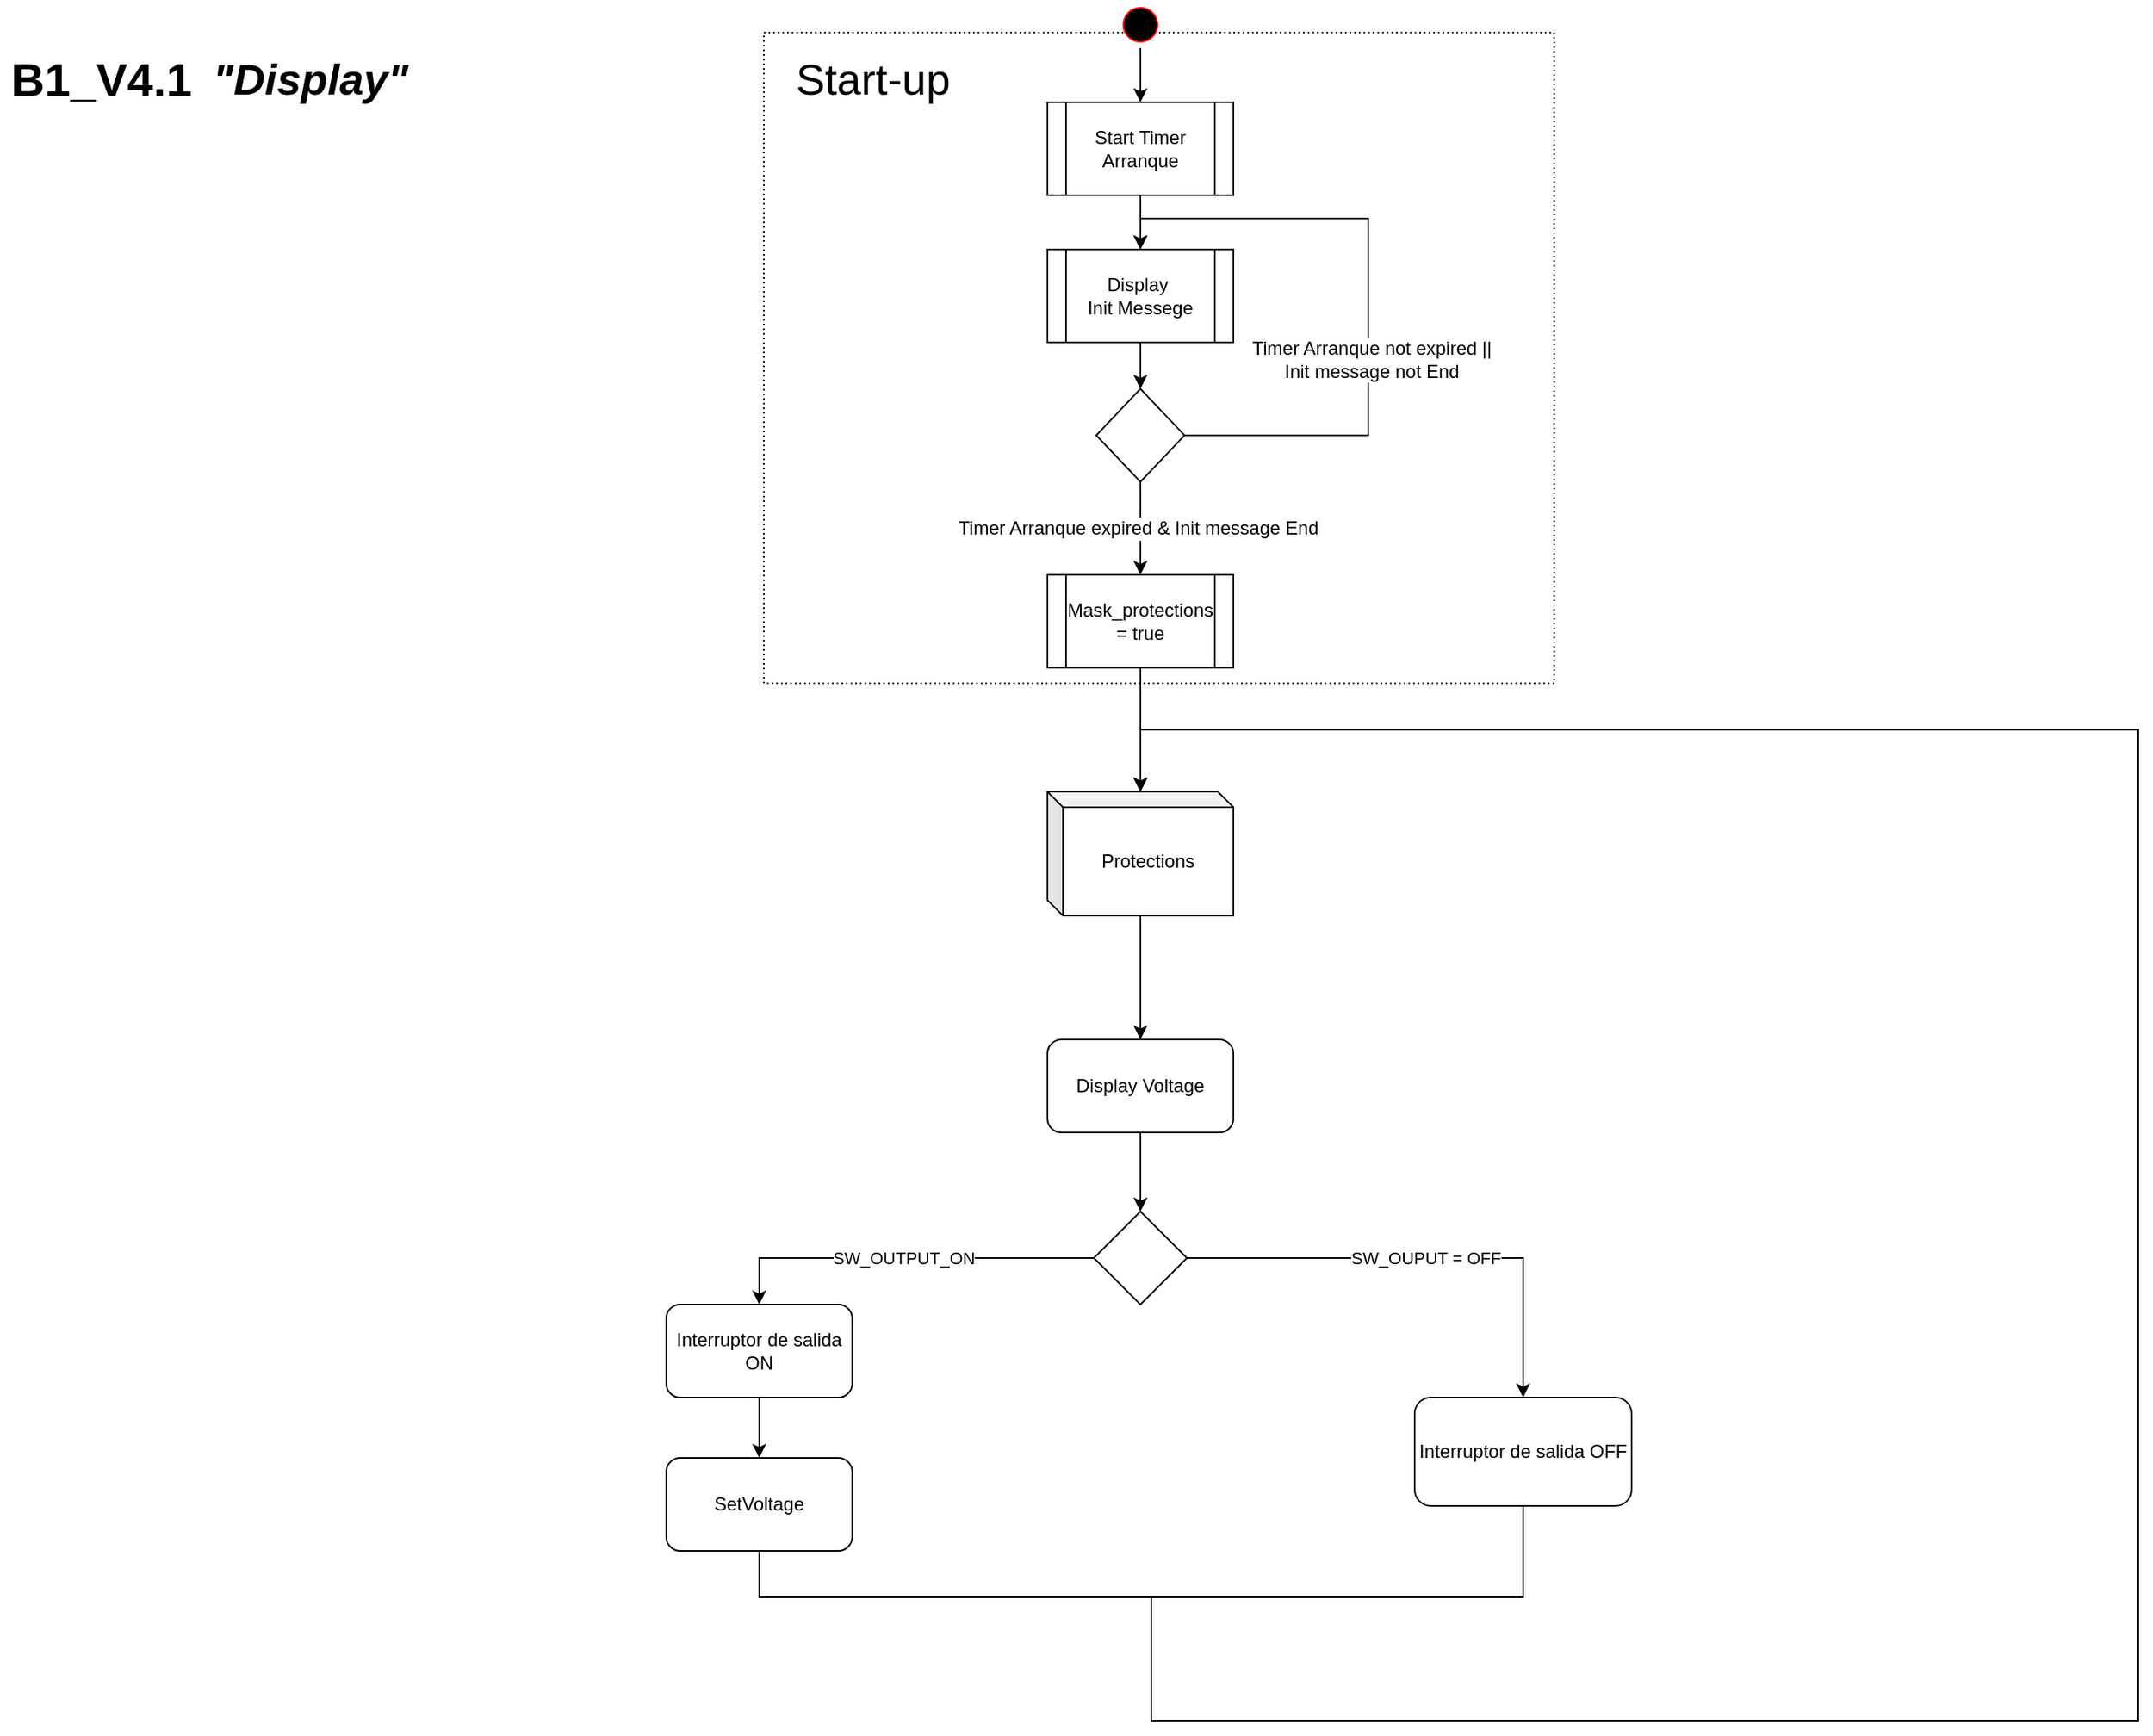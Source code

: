 <mxfile version="13.2.2" type="device" pages="5"><diagram id="nieoKqezcSg0gyqdBAN0" name="B1_V4 Display"><mxGraphModel dx="2249" dy="862" grid="1" gridSize="10" guides="1" tooltips="1" connect="1" arrows="1" fold="1" page="1" pageScale="1" pageWidth="827" pageHeight="1169" math="0" shadow="0"><root><mxCell id="0"/><mxCell id="1" parent="0"/><mxCell id="Nt4k5L6FMKaKccJgF_GK-4" value="" style="rounded=0;whiteSpace=wrap;html=1;fontSize=28;fillColor=none;dashed=1;dashPattern=1 2;" parent="1" vertex="1"><mxGeometry x="-257" y="40" width="510" height="420" as="geometry"/></mxCell><mxCell id="nLvknc1h_HWFQGissyw9-17" style="edgeStyle=orthogonalEdgeStyle;rounded=0;orthogonalLoop=1;jettySize=auto;html=1;" parent="1" source="lmudyVBEpz17I2Nq1Le4-2" target="nLvknc1h_HWFQGissyw9-15" edge="1"><mxGeometry relative="1" as="geometry"/></mxCell><mxCell id="lmudyVBEpz17I2Nq1Le4-2" value="" style="ellipse;html=1;shape=startState;fillColor=#000000;strokeColor=#ff0000;" parent="1" vertex="1"><mxGeometry x="-29" y="20" width="30" height="30" as="geometry"/></mxCell><mxCell id="lmudyVBEpz17I2Nq1Le4-16" value="B1_V4.1" style="text;html=1;align=center;verticalAlign=middle;resizable=0;points=[];autosize=1;horizontal=1;fontSize=30;fontStyle=1" parent="1" vertex="1"><mxGeometry x="-750" y="50" width="130" height="40" as="geometry"/></mxCell><mxCell id="nLvknc1h_HWFQGissyw9-16" style="edgeStyle=orthogonalEdgeStyle;rounded=0;orthogonalLoop=1;jettySize=auto;html=1;exitX=0.5;exitY=1;exitDx=0;exitDy=0;" parent="1" source="nLvknc1h_HWFQGissyw9-15" target="MVgjLW16J85cMSmdmfYc-15" edge="1"><mxGeometry relative="1" as="geometry"><mxPoint x="-14" y="190.0" as="targetPoint"/></mxGeometry></mxCell><mxCell id="nLvknc1h_HWFQGissyw9-15" value="Start Timer Arranque" style="shape=process;whiteSpace=wrap;html=1;backgroundOutline=1;" parent="1" vertex="1"><mxGeometry x="-74" y="85" width="120" height="60" as="geometry"/></mxCell><mxCell id="MVgjLW16J85cMSmdmfYc-7" style="edgeStyle=orthogonalEdgeStyle;rounded=0;orthogonalLoop=1;jettySize=auto;html=1;" parent="1" source="MVgjLW16J85cMSmdmfYc-5" target="Nt4k5L6FMKaKccJgF_GK-2" edge="1"><mxGeometry relative="1" as="geometry"><mxPoint x="-14" y="670" as="targetPoint"/></mxGeometry></mxCell><UserObject label="Protections" id="MVgjLW16J85cMSmdmfYc-5"><mxCell style="shape=cube;whiteSpace=wrap;html=1;boundedLbl=1;backgroundOutline=1;darkOpacity=0.05;darkOpacity2=0.1;size=10;" parent="1" vertex="1"><mxGeometry x="-74" y="530" width="120" height="80" as="geometry"/></mxCell></UserObject><mxCell id="MVgjLW16J85cMSmdmfYc-8" value="&quot;Display&quot;" style="text;html=1;align=center;verticalAlign=middle;resizable=0;points=[];autosize=1;horizontal=1;fontSize=28;fontStyle=3" parent="1" vertex="1"><mxGeometry x="-620" y="50" width="140" height="40" as="geometry"/></mxCell><mxCell id="MVgjLW16J85cMSmdmfYc-12" value="Timer Arranque expired &amp;amp; Init message End&amp;nbsp;" style="edgeStyle=orthogonalEdgeStyle;rounded=0;orthogonalLoop=1;jettySize=auto;html=1;fontSize=12;" parent="1" source="MVgjLW16J85cMSmdmfYc-10" target="MVgjLW16J85cMSmdmfYc-11" edge="1"><mxGeometry relative="1" as="geometry"/></mxCell><mxCell id="MVgjLW16J85cMSmdmfYc-17" style="edgeStyle=orthogonalEdgeStyle;rounded=0;orthogonalLoop=1;jettySize=auto;html=1;fontSize=12;" parent="1" source="MVgjLW16J85cMSmdmfYc-10" target="MVgjLW16J85cMSmdmfYc-15" edge="1"><mxGeometry relative="1" as="geometry"><Array as="points"><mxPoint x="133" y="300"/><mxPoint x="133" y="160"/><mxPoint x="-14" y="160"/></Array></mxGeometry></mxCell><mxCell id="MVgjLW16J85cMSmdmfYc-18" value="Timer Arranque not expired || &lt;br&gt;Init message not End" style="edgeLabel;html=1;align=center;verticalAlign=middle;resizable=0;points=[];fontSize=12;" parent="MVgjLW16J85cMSmdmfYc-17" vertex="1" connectable="0"><mxGeometry x="-0.21" y="-2" relative="1" as="geometry"><mxPoint as="offset"/></mxGeometry></mxCell><mxCell id="MVgjLW16J85cMSmdmfYc-10" value="" style="rhombus;whiteSpace=wrap;html=1;fontSize=28;" parent="1" vertex="1"><mxGeometry x="-42.5" y="270" width="57" height="60" as="geometry"/></mxCell><mxCell id="MVgjLW16J85cMSmdmfYc-13" style="edgeStyle=orthogonalEdgeStyle;rounded=0;orthogonalLoop=1;jettySize=auto;html=1;fontSize=28;" parent="1" source="MVgjLW16J85cMSmdmfYc-11" target="MVgjLW16J85cMSmdmfYc-5" edge="1"><mxGeometry relative="1" as="geometry"/></mxCell><mxCell id="MVgjLW16J85cMSmdmfYc-11" value="Mask_protections = true" style="shape=process;whiteSpace=wrap;html=1;backgroundOutline=1;" parent="1" vertex="1"><mxGeometry x="-74" y="390" width="120" height="60" as="geometry"/></mxCell><mxCell id="MVgjLW16J85cMSmdmfYc-16" style="edgeStyle=orthogonalEdgeStyle;rounded=0;orthogonalLoop=1;jettySize=auto;html=1;fontSize=12;" parent="1" source="MVgjLW16J85cMSmdmfYc-15" target="MVgjLW16J85cMSmdmfYc-10" edge="1"><mxGeometry relative="1" as="geometry"/></mxCell><mxCell id="MVgjLW16J85cMSmdmfYc-15" value="Display&amp;nbsp;&lt;br&gt;Init Messege" style="shape=process;whiteSpace=wrap;html=1;backgroundOutline=1;" parent="1" vertex="1"><mxGeometry x="-74" y="180" width="120" height="60" as="geometry"/></mxCell><mxCell id="lmudyVBEpz17I2Nq1Le4-15" style="edgeStyle=orthogonalEdgeStyle;rounded=0;orthogonalLoop=1;jettySize=auto;html=1;strokeColor=#000000;entryX=0.5;entryY=0;entryDx=0;entryDy=0;entryPerimeter=0;" parent="1" source="lmudyVBEpz17I2Nq1Le4-18" target="MVgjLW16J85cMSmdmfYc-5" edge="1"><mxGeometry relative="1" as="geometry"><Array as="points"><mxPoint x="-260" y="1050"/><mxPoint x="-7" y="1050"/><mxPoint x="-7" y="1130"/><mxPoint x="630" y="1130"/><mxPoint x="630" y="490"/><mxPoint x="-14" y="490"/></Array><mxPoint x="-14" y="1080" as="sourcePoint"/><mxPoint x="-130" y="511" as="targetPoint"/></mxGeometry></mxCell><mxCell id="Mkv74OOlWYAZWxkFewmh-69" style="edgeStyle=orthogonalEdgeStyle;rounded=0;orthogonalLoop=1;jettySize=auto;html=1;entryX=0.5;entryY=0;entryDx=0;entryDy=0;entryPerimeter=0;exitX=0.5;exitY=1;exitDx=0;exitDy=0;" parent="1" source="Mkv74OOlWYAZWxkFewmh-68" target="MVgjLW16J85cMSmdmfYc-5" edge="1"><mxGeometry relative="1" as="geometry"><Array as="points"><mxPoint x="233" y="1050"/><mxPoint x="-7" y="1050"/><mxPoint x="-7" y="1130"/><mxPoint x="630" y="1130"/><mxPoint x="630" y="490"/><mxPoint x="-14" y="490"/></Array><mxPoint x="160" y="551" as="targetPoint"/><mxPoint x="-14" y="1080" as="sourcePoint"/></mxGeometry></mxCell><mxCell id="Mkv74OOlWYAZWxkFewmh-60" value="" style="rhombus;whiteSpace=wrap;html=1;" parent="1" vertex="1"><mxGeometry x="-44" y="801" width="60" height="60" as="geometry"/></mxCell><mxCell id="Mkv74OOlWYAZWxkFewmh-64" value="SW_OUTPUT_ON" style="edgeStyle=orthogonalEdgeStyle;rounded=0;orthogonalLoop=1;jettySize=auto;html=1;" parent="1" source="Mkv74OOlWYAZWxkFewmh-60" target="Mkv74OOlWYAZWxkFewmh-65" edge="1"><mxGeometry relative="1" as="geometry"><mxPoint x="-230" y="741" as="targetPoint"/><Array as="points"><mxPoint x="-260" y="831"/></Array></mxGeometry></mxCell><mxCell id="Mkv74OOlWYAZWxkFewmh-62" value="SW_OUPUT = OFF" style="edgeStyle=orthogonalEdgeStyle;rounded=0;orthogonalLoop=1;jettySize=auto;html=1;" parent="1" source="Mkv74OOlWYAZWxkFewmh-60" target="Mkv74OOlWYAZWxkFewmh-68" edge="1"><mxGeometry relative="1" as="geometry"><mxPoint x="133" y="850" as="targetPoint"/><Array as="points"><mxPoint x="233" y="831"/></Array></mxGeometry></mxCell><mxCell id="lmudyVBEpz17I2Nq1Le4-18" value="SetVoltage" style="rounded=1;whiteSpace=wrap;html=1;" parent="1" vertex="1"><mxGeometry x="-320" y="960" width="120" height="60" as="geometry"/></mxCell><mxCell id="Mkv74OOlWYAZWxkFewmh-67" style="edgeStyle=orthogonalEdgeStyle;rounded=0;orthogonalLoop=1;jettySize=auto;html=1;" parent="1" source="Mkv74OOlWYAZWxkFewmh-65" target="lmudyVBEpz17I2Nq1Le4-18" edge="1"><mxGeometry relative="1" as="geometry"/></mxCell><mxCell id="Mkv74OOlWYAZWxkFewmh-65" value="Interruptor de salida ON" style="rounded=1;whiteSpace=wrap;html=1;" parent="1" vertex="1"><mxGeometry x="-320" y="861" width="120" height="60" as="geometry"/></mxCell><mxCell id="Mkv74OOlWYAZWxkFewmh-68" value="Interruptor de salida OFF" style="rounded=1;whiteSpace=wrap;html=1;" parent="1" vertex="1"><mxGeometry x="163" y="921" width="140" height="70" as="geometry"/></mxCell><mxCell id="Nt4k5L6FMKaKccJgF_GK-3" style="edgeStyle=orthogonalEdgeStyle;rounded=0;orthogonalLoop=1;jettySize=auto;html=1;fontSize=28;" parent="1" source="Nt4k5L6FMKaKccJgF_GK-2" target="Mkv74OOlWYAZWxkFewmh-60" edge="1"><mxGeometry relative="1" as="geometry"/></mxCell><mxCell id="Nt4k5L6FMKaKccJgF_GK-2" value="Display Voltage" style="rounded=1;whiteSpace=wrap;html=1;" parent="1" vertex="1"><mxGeometry x="-74" y="690" width="120" height="60" as="geometry"/></mxCell><mxCell id="Nt4k5L6FMKaKccJgF_GK-5" value="Start-up" style="text;html=1;align=center;verticalAlign=middle;resizable=0;points=[];autosize=1;fontSize=28;" parent="1" vertex="1"><mxGeometry x="-247" y="50" width="120" height="40" as="geometry"/></mxCell></root></mxGraphModel></diagram><diagram name="B1_V4 " id="glGocLATi1if9tQTDRDP"><mxGraphModel dx="5893" dy="2155" grid="1" gridSize="10" guides="1" tooltips="1" connect="1" arrows="1" fold="1" page="1" pageScale="1" pageWidth="1169" pageHeight="827" math="0" shadow="0"><root><mxCell id="KJZN4QSeBZsimf8XrtOt-0"/><mxCell id="KJZN4QSeBZsimf8XrtOt-1" parent="KJZN4QSeBZsimf8XrtOt-0"/><mxCell id="KJZN4QSeBZsimf8XrtOt-32" style="edgeStyle=orthogonalEdgeStyle;rounded=0;orthogonalLoop=1;jettySize=auto;html=1;" parent="KJZN4QSeBZsimf8XrtOt-1" source="KJZN4QSeBZsimf8XrtOt-4" target="KJZN4QSeBZsimf8XrtOt-31" edge="1"><mxGeometry relative="1" as="geometry"/></mxCell><mxCell id="KJZN4QSeBZsimf8XrtOt-4" value="" style="ellipse;html=1;shape=startState;fillColor=#000000;strokeColor=#ff0000;" parent="KJZN4QSeBZsimf8XrtOt-1" vertex="1"><mxGeometry x="-1055" y="20" width="30" height="30" as="geometry"/></mxCell><mxCell id="KJZN4QSeBZsimf8XrtOt-5" value="B1_V4.1" style="text;html=1;align=center;verticalAlign=middle;resizable=0;points=[];autosize=1;horizontal=1;fontSize=30;fontStyle=1" parent="KJZN4QSeBZsimf8XrtOt-1" vertex="1"><mxGeometry x="-1614" y="30" width="130" height="40" as="geometry"/></mxCell><mxCell id="KJZN4QSeBZsimf8XrtOt-10" value="&quot;Display&lt;br&gt;&amp;amp;&lt;br&gt;Buttons&quot;" style="text;html=1;align=center;verticalAlign=middle;resizable=0;points=[];autosize=1;horizontal=1;fontSize=28;fontStyle=3" parent="KJZN4QSeBZsimf8XrtOt-1" vertex="1"><mxGeometry x="-1614" y="70" width="130" height="110" as="geometry"/></mxCell><mxCell id="jaCGJIhByV2iJYmkqptb-1" style="edgeStyle=orthogonalEdgeStyle;rounded=0;orthogonalLoop=1;jettySize=auto;html=1;" parent="KJZN4QSeBZsimf8XrtOt-1" source="KJZN4QSeBZsimf8XrtOt-31" target="B-05Loair7Pkp6i9BXt2-6" edge="1"><mxGeometry relative="1" as="geometry"><mxPoint x="-1040" y="180" as="targetPoint"/></mxGeometry></mxCell><mxCell id="KJZN4QSeBZsimf8XrtOt-31" value="Set-up" style="rounded=1;whiteSpace=wrap;html=1;" parent="KJZN4QSeBZsimf8XrtOt-1" vertex="1"><mxGeometry x="-1100" y="80" width="120" height="60" as="geometry"/></mxCell><mxCell id="KJZN4QSeBZsimf8XrtOt-36" value="SW_STATUS = INITIALITATION" style="edgeStyle=orthogonalEdgeStyle;rounded=0;orthogonalLoop=1;jettySize=auto;html=1;" parent="KJZN4QSeBZsimf8XrtOt-1" source="KJZN4QSeBZsimf8XrtOt-33" target="KrmIJJNTHYVdKuvQiynX-14" edge="1"><mxGeometry relative="1" as="geometry"><mxPoint x="-1490" y="540" as="targetPoint"/><Array as="points"><mxPoint x="-2210" y="440"/><mxPoint x="-2210" y="524"/></Array></mxGeometry></mxCell><mxCell id="_vSy-FpbOcEKtkJC-ArK-12" value="SW_STATUS = RUN o&amp;nbsp; SW_STATUS = STOP&amp;nbsp;&lt;span style=&quot;color: rgba(0 , 0 , 0 , 0) ; font-family: monospace ; font-size: 0px ; background-color: rgb(248 , 249 , 250)&quot;&gt;%3CmxGraphModel%3E%3Croot%3E%3CmxCell%20id%3D%220%22%2F%3E%3CmxCell%20id%3D%221%22%20parent%3D%220%22%2F%3E%3CUserObject%20label%3D%22Protections%22%20id%3D%222%22%3E%3CmxCell%20style%3D%22shape%3Dcube%3BwhiteSpace%3Dwrap%3Bhtml%3D1%3BboundedLbl%3D1%3BbackgroundOutline%3D1%3BdarkOpacity%3D0.05%3BdarkOpacity2%3D0.1%3Bsize%3D10%3B%22%20vertex%3D%221%22%20parent%3D%221%22%3E%3CmxGeometry%20x%3D%22-1100%22%20y%3D%22300%22%20width%3D%22120%22%20height%3D%2280%22%20as%3D%22geometry%22%2F%3E%3C%2FmxCell%3E%3C%2FUserObject%3E%3C%2Froot%3E%3C%2FmxGraphModel%3SW&lt;/span&gt;&lt;span style=&quot;color: rgba(0 , 0 , 0 , 0) ; font-family: monospace ; font-size: 0px ; background-color: rgb(248 , 249 , 250)&quot;&gt;%3CmxGraphModel%3E%3Croot%3E%3CmxCell%20id%3D%220%22%2F%3E%3CmxCell%20id%3D%221%22%20parent%3D%220%22%2F%3E%3CUserObject%20label%3D%22Protections%22%20id%3D%222%22%3E%3CmxCell%20style%3D%22shape%3Dcube%3BwhiteSpace%3Dwrap%3Bhtml%3D1%3BboundedLbl%3D1%3BbackgroundOutline%3D1%3BdarkOpacity%3D0.05%3BdarkOpacity2%3D0.1%3Bsize%3D10%3B%22%20vertex%3D%221%22%20parent%3D%221%22%3E%3CmxGeometry%20x%3D%22-1100%22%20y%3D%22300%22%20width%3D%22120%22%20height%3D%2280%22%20as%3D%22geometry%22%2F%3E%3C%2FmxCell%3E%3C%2FUserObject%3E%3C%2Froot%3E%3C%2FmxGraphModel%3E&lt;/span&gt;" style="edgeStyle=orthogonalEdgeStyle;rounded=0;orthogonalLoop=1;jettySize=auto;html=1;" parent="KJZN4QSeBZsimf8XrtOt-1" source="KJZN4QSeBZsimf8XrtOt-33" target="KrmIJJNTHYVdKuvQiynX-10" edge="1"><mxGeometry relative="1" as="geometry"><mxPoint x="-1554" y="500" as="targetPoint"/><Array as="points"><mxPoint x="-1556" y="460"/><mxPoint x="-1556" y="510"/></Array></mxGeometry></mxCell><mxCell id="NyqkF-gbz-_48I7BSh4u-44" value="SW_STATUS = ERROR" style="edgeStyle=orthogonalEdgeStyle;rounded=0;orthogonalLoop=1;jettySize=auto;html=1;" parent="KJZN4QSeBZsimf8XrtOt-1" source="KJZN4QSeBZsimf8XrtOt-33" target="NyqkF-gbz-_48I7BSh4u-48" edge="1"><mxGeometry relative="1" as="geometry"><mxPoint x="-72" y="550.0" as="targetPoint"/></mxGeometry></mxCell><mxCell id="NyqkF-gbz-_48I7BSh4u-46" value="SW_STATUS = SLEEP" style="edgeStyle=orthogonalEdgeStyle;rounded=0;orthogonalLoop=1;jettySize=auto;html=1;exitX=1;exitY=1;exitDx=0;exitDy=0;" parent="KJZN4QSeBZsimf8XrtOt-1" source="KJZN4QSeBZsimf8XrtOt-33" target="KrmIJJNTHYVdKuvQiynX-12" edge="1"><mxGeometry relative="1" as="geometry"><mxPoint x="-690" y="510" as="targetPoint"/></mxGeometry></mxCell><mxCell id="KJZN4QSeBZsimf8XrtOt-33" value="" style="rhombus;whiteSpace=wrap;html=1;" parent="KJZN4QSeBZsimf8XrtOt-1" vertex="1"><mxGeometry x="-1080" y="400" width="80" height="80" as="geometry"/></mxCell><mxCell id="_vSy-FpbOcEKtkJC-ArK-7" style="edgeStyle=orthogonalEdgeStyle;rounded=0;orthogonalLoop=1;jettySize=auto;html=1;" parent="KJZN4QSeBZsimf8XrtOt-1" source="_vSy-FpbOcEKtkJC-ArK-0" target="_vSy-FpbOcEKtkJC-ArK-6" edge="1"><mxGeometry relative="1" as="geometry"/></mxCell><mxCell id="_vSy-FpbOcEKtkJC-ArK-0" value="Start Timer Arranque" style="shape=process;whiteSpace=wrap;html=1;backgroundOutline=1;" parent="KJZN4QSeBZsimf8XrtOt-1" vertex="1"><mxGeometry x="-2270" y="581.53" width="120" height="60" as="geometry"/></mxCell><mxCell id="_vSy-FpbOcEKtkJC-ArK-2" style="edgeStyle=orthogonalEdgeStyle;rounded=0;orthogonalLoop=1;jettySize=auto;html=1;fontSize=12;" parent="KJZN4QSeBZsimf8XrtOt-1" source="_vSy-FpbOcEKtkJC-ArK-4" target="_vSy-FpbOcEKtkJC-ArK-6" edge="1"><mxGeometry relative="1" as="geometry"><Array as="points"><mxPoint x="-2063" y="796.53"/><mxPoint x="-2063" y="656.53"/><mxPoint x="-2210" y="656.53"/></Array></mxGeometry></mxCell><mxCell id="_vSy-FpbOcEKtkJC-ArK-3" value="Timer Arranque not expired || &lt;br&gt;Init message not End" style="edgeLabel;html=1;align=center;verticalAlign=middle;resizable=0;points=[];fontSize=12;" parent="_vSy-FpbOcEKtkJC-ArK-2" vertex="1" connectable="0"><mxGeometry x="-0.21" y="-2" relative="1" as="geometry"><mxPoint y="-45.17" as="offset"/></mxGeometry></mxCell><mxCell id="UTd4kLMVd0B-0NjD8isi-1" value="&lt;span style=&quot;color: rgb(0 , 0 , 0) ; font-family: &amp;#34;helvetica&amp;#34; ; font-size: 12px ; font-style: normal ; font-weight: 400 ; letter-spacing: normal ; text-align: center ; text-indent: 0px ; text-transform: none ; word-spacing: 0px ; background-color: rgb(255 , 255 , 255) ; display: inline ; float: none&quot;&gt;Timer Arranque expired &amp;amp; Init message End&amp;nbsp;&lt;/span&gt;" style="edgeStyle=orthogonalEdgeStyle;rounded=0;orthogonalLoop=1;jettySize=auto;html=1;fontSize=12;" parent="KJZN4QSeBZsimf8XrtOt-1" source="_vSy-FpbOcEKtkJC-ArK-4" target="UTd4kLMVd0B-0NjD8isi-0" edge="1"><mxGeometry relative="1" as="geometry"/></mxCell><mxCell id="_vSy-FpbOcEKtkJC-ArK-4" value="" style="rhombus;whiteSpace=wrap;html=1;fontSize=28;" parent="KJZN4QSeBZsimf8XrtOt-1" vertex="1"><mxGeometry x="-2238.5" y="766.53" width="57" height="60" as="geometry"/></mxCell><mxCell id="_vSy-FpbOcEKtkJC-ArK-8" style="edgeStyle=orthogonalEdgeStyle;rounded=0;orthogonalLoop=1;jettySize=auto;html=1;" parent="KJZN4QSeBZsimf8XrtOt-1" source="_vSy-FpbOcEKtkJC-ArK-6" target="_vSy-FpbOcEKtkJC-ArK-4" edge="1"><mxGeometry relative="1" as="geometry"/></mxCell><mxCell id="_vSy-FpbOcEKtkJC-ArK-6" value="Display&amp;nbsp;&lt;br&gt;Init Messege" style="shape=process;whiteSpace=wrap;html=1;backgroundOutline=1;" parent="KJZN4QSeBZsimf8XrtOt-1" vertex="1"><mxGeometry x="-2270" y="676.53" width="120" height="60" as="geometry"/></mxCell><mxCell id="NyqkF-gbz-_48I7BSh4u-9" style="edgeStyle=orthogonalEdgeStyle;rounded=0;orthogonalLoop=1;jettySize=auto;html=1;" parent="KJZN4QSeBZsimf8XrtOt-1" source="UTd4kLMVd0B-0NjD8isi-0" edge="1"><mxGeometry relative="1" as="geometry"><mxPoint x="-1040.0" y="1290" as="targetPoint"/><Array as="points"><mxPoint x="-2210" y="1000"/><mxPoint x="-2210" y="1230"/><mxPoint x="-1040" y="1230"/></Array><mxPoint x="-2210" y="895" as="sourcePoint"/></mxGeometry></mxCell><mxCell id="jaCGJIhByV2iJYmkqptb-2" style="edgeStyle=orthogonalEdgeStyle;rounded=0;orthogonalLoop=1;jettySize=auto;html=1;" parent="KJZN4QSeBZsimf8XrtOt-1" source="BdTzx2jqWgnnfkIgsNBx-0" target="KJZN4QSeBZsimf8XrtOt-33" edge="1"><mxGeometry relative="1" as="geometry"><mxPoint x="-1039.941" y="380.0" as="sourcePoint"/></mxGeometry></mxCell><mxCell id="NyqkF-gbz-_48I7BSh4u-0" value="" style="rhombus;whiteSpace=wrap;html=1;" parent="KJZN4QSeBZsimf8XrtOt-1" vertex="1"><mxGeometry x="-1070" y="1378.5" width="60" height="60" as="geometry"/></mxCell><mxCell id="NyqkF-gbz-_48I7BSh4u-1" value="&amp;nbsp;HW_OUTPUT = ON&amp;nbsp;" style="edgeStyle=orthogonalEdgeStyle;rounded=0;orthogonalLoop=1;jettySize=auto;html=1;" parent="KJZN4QSeBZsimf8XrtOt-1" source="NyqkF-gbz-_48I7BSh4u-0" target="NyqkF-gbz-_48I7BSh4u-5" edge="1"><mxGeometry x="-0.187" relative="1" as="geometry"><mxPoint x="-1256" y="1318.5" as="targetPoint"/><Array as="points"><mxPoint x="-1286" y="1408.5"/></Array><mxPoint as="offset"/></mxGeometry></mxCell><mxCell id="NyqkF-gbz-_48I7BSh4u-2" value="HW_OUTPUT = OFF" style="edgeStyle=orthogonalEdgeStyle;rounded=0;orthogonalLoop=1;jettySize=auto;html=1;" parent="KJZN4QSeBZsimf8XrtOt-1" source="NyqkF-gbz-_48I7BSh4u-0" target="NyqkF-gbz-_48I7BSh4u-6" edge="1"><mxGeometry x="-0.218" relative="1" as="geometry"><mxPoint x="-893" y="1427.5" as="targetPoint"/><Array as="points"><mxPoint x="-800" y="1409"/></Array><mxPoint as="offset"/></mxGeometry></mxCell><mxCell id="cbW24bWSP_oCrNT920_E-2" style="edgeStyle=orthogonalEdgeStyle;rounded=0;orthogonalLoop=1;jettySize=auto;html=1;" parent="KJZN4QSeBZsimf8XrtOt-1" source="NyqkF-gbz-_48I7BSh4u-3" target="cbW24bWSP_oCrNT920_E-0" edge="1"><mxGeometry relative="1" as="geometry"><Array as="points"><mxPoint x="-1286" y="1630"/><mxPoint x="-1040" y="1630"/></Array></mxGeometry></mxCell><mxCell id="NyqkF-gbz-_48I7BSh4u-3" value="Interruptor de salida ON" style="rounded=1;whiteSpace=wrap;html=1;" parent="KJZN4QSeBZsimf8XrtOt-1" vertex="1"><mxGeometry x="-1346" y="1537.5" width="120" height="60" as="geometry"/></mxCell><mxCell id="NyqkF-gbz-_48I7BSh4u-4" style="edgeStyle=orthogonalEdgeStyle;rounded=0;orthogonalLoop=1;jettySize=auto;html=1;" parent="KJZN4QSeBZsimf8XrtOt-1" source="NyqkF-gbz-_48I7BSh4u-5" target="NyqkF-gbz-_48I7BSh4u-3" edge="1"><mxGeometry relative="1" as="geometry"/></mxCell><mxCell id="NyqkF-gbz-_48I7BSh4u-5" value="SetVoltage" style="rounded=1;whiteSpace=wrap;html=1;" parent="KJZN4QSeBZsimf8XrtOt-1" vertex="1"><mxGeometry x="-1346" y="1438.5" width="120" height="60" as="geometry"/></mxCell><mxCell id="cbW24bWSP_oCrNT920_E-1" style="edgeStyle=orthogonalEdgeStyle;rounded=0;orthogonalLoop=1;jettySize=auto;html=1;" parent="KJZN4QSeBZsimf8XrtOt-1" source="KNQbeI_EjnVi1IZX2qGa-0" target="cbW24bWSP_oCrNT920_E-0" edge="1"><mxGeometry relative="1" as="geometry"><Array as="points"><mxPoint x="-1040" y="1630"/></Array></mxGeometry></mxCell><mxCell id="KNQbeI_EjnVi1IZX2qGa-1" style="edgeStyle=orthogonalEdgeStyle;rounded=0;orthogonalLoop=1;jettySize=auto;html=1;endArrow=classic;endFill=1;fontSize=12;" parent="KJZN4QSeBZsimf8XrtOt-1" source="NyqkF-gbz-_48I7BSh4u-6" target="KNQbeI_EjnVi1IZX2qGa-0" edge="1"><mxGeometry relative="1" as="geometry"/></mxCell><mxCell id="NyqkF-gbz-_48I7BSh4u-6" value="Interruptor de salida OFF" style="rounded=1;whiteSpace=wrap;html=1;" parent="KJZN4QSeBZsimf8XrtOt-1" vertex="1"><mxGeometry x="-870" y="1438.5" width="140" height="70" as="geometry"/></mxCell><mxCell id="NyqkF-gbz-_48I7BSh4u-14" value="USER_ACCION &lt;br&gt;= UP_BUTON_LP" style="edgeStyle=orthogonalEdgeStyle;rounded=0;orthogonalLoop=1;jettySize=auto;html=1;" parent="KJZN4QSeBZsimf8XrtOt-1" source="NyqkF-gbz-_48I7BSh4u-10" target="NyqkF-gbz-_48I7BSh4u-31" edge="1"><mxGeometry x="0.87" relative="1" as="geometry"><mxPoint x="-1950" y="1000" as="targetPoint"/><Array as="points"><mxPoint x="-1774" y="900"/></Array><mxPoint as="offset"/></mxGeometry></mxCell><mxCell id="NyqkF-gbz-_48I7BSh4u-16" value="&lt;span style=&quot;color: rgb(0 , 0 , 0) ; font-family: &amp;#34;helvetica&amp;#34; ; font-size: 11px ; font-style: normal ; font-weight: 400 ; letter-spacing: normal ; text-align: center ; text-indent: 0px ; text-transform: none ; word-spacing: 0px ; background-color: rgb(255 , 255 , 255) ; display: inline ; float: none&quot;&gt;USER_ACCION&lt;span&gt;&amp;nbsp;&lt;/span&gt;&lt;/span&gt;&lt;br style=&quot;color: rgb(0 , 0 , 0) ; font-family: &amp;#34;helvetica&amp;#34; ; font-size: 11px ; font-style: normal ; font-weight: 400 ; letter-spacing: normal ; text-align: center ; text-indent: 0px ; text-transform: none ; word-spacing: 0px&quot;&gt;&lt;span style=&quot;color: rgb(0 , 0 , 0) ; font-family: &amp;#34;helvetica&amp;#34; ; font-size: 11px ; font-style: normal ; font-weight: 400 ; letter-spacing: normal ; text-align: center ; text-indent: 0px ; text-transform: none ; word-spacing: 0px ; background-color: rgb(255 , 255 , 255) ; display: inline ; float: none&quot;&gt;= UP_BUTON_CLICK&lt;/span&gt;" style="edgeStyle=orthogonalEdgeStyle;rounded=0;orthogonalLoop=1;jettySize=auto;html=1;exitX=0;exitY=1;exitDx=0;exitDy=0;" parent="KJZN4QSeBZsimf8XrtOt-1" source="NyqkF-gbz-_48I7BSh4u-10" target="NyqkF-gbz-_48I7BSh4u-32" edge="1"><mxGeometry x="0.8" relative="1" as="geometry"><mxPoint x="-1790" y="1000" as="targetPoint"/><Array as="points"><mxPoint x="-1634" y="920"/></Array><mxPoint as="offset"/></mxGeometry></mxCell><mxCell id="NyqkF-gbz-_48I7BSh4u-18" value="&lt;span style=&quot;color: rgb(0 , 0 , 0) ; font-family: &amp;#34;helvetica&amp;#34; ; font-size: 11px ; font-style: normal ; font-weight: 400 ; letter-spacing: normal ; text-align: center ; text-indent: 0px ; text-transform: none ; word-spacing: 0px ; background-color: rgb(255 , 255 , 255) ; display: inline ; float: none&quot;&gt;USER_ACCION&lt;span&gt;&amp;nbsp;&lt;/span&gt;&lt;/span&gt;&lt;br style=&quot;color: rgb(0 , 0 , 0) ; font-family: &amp;#34;helvetica&amp;#34; ; font-size: 11px ; font-style: normal ; font-weight: 400 ; letter-spacing: normal ; text-align: center ; text-indent: 0px ; text-transform: none ; word-spacing: 0px&quot;&gt;&lt;span style=&quot;color: rgb(0 , 0 , 0) ; font-family: &amp;#34;helvetica&amp;#34; ; font-size: 11px ; font-style: normal ; font-weight: 400 ; letter-spacing: normal ; text-align: center ; text-indent: 0px ; text-transform: none ; word-spacing: 0px ; background-color: rgb(255 , 255 , 255) ; display: inline ; float: none&quot;&gt;= DOWN_BUTON_LP&lt;/span&gt;" style="edgeStyle=orthogonalEdgeStyle;rounded=0;orthogonalLoop=1;jettySize=auto;html=1;exitX=1;exitY=1;exitDx=0;exitDy=0;" parent="KJZN4QSeBZsimf8XrtOt-1" source="NyqkF-gbz-_48I7BSh4u-10" target="NyqkF-gbz-_48I7BSh4u-35" edge="1"><mxGeometry x="0.841" relative="1" as="geometry"><mxPoint x="-1310" y="1010" as="targetPoint"/><Array as="points"><mxPoint x="-1474" y="920"/></Array><mxPoint as="offset"/></mxGeometry></mxCell><mxCell id="NyqkF-gbz-_48I7BSh4u-20" value="&lt;span style=&quot;color: rgb(0 , 0 , 0) ; font-size: 11px ; font-style: normal ; font-weight: 400 ; letter-spacing: normal ; text-align: center ; text-indent: 0px ; text-transform: none ; word-spacing: 0px ; background-color: rgb(255 , 255 , 255) ; font-family: &amp;#34;helvetica&amp;#34; ; display: inline ; float: none&quot;&gt;USER_ACCION&lt;span&gt;&amp;nbsp;&lt;/span&gt;&lt;/span&gt;&lt;br style=&quot;color: rgb(0 , 0 , 0) ; font-size: 11px ; font-style: normal ; font-weight: 400 ; letter-spacing: normal ; text-align: center ; text-indent: 0px ; text-transform: none ; word-spacing: 0px ; font-family: &amp;#34;helvetica&amp;#34;&quot;&gt;&lt;span style=&quot;color: rgb(0 , 0 , 0) ; font-size: 11px ; font-style: normal ; font-weight: 400 ; letter-spacing: normal ; text-align: center ; text-indent: 0px ; text-transform: none ; word-spacing: 0px ; background-color: rgb(255 , 255 , 255) ; font-family: &amp;#34;helvetica&amp;#34; ; display: inline ; float: none&quot;&gt;= DOWN_BUTON_CLICK&amp;nbsp;&lt;/span&gt;" style="edgeStyle=orthogonalEdgeStyle;rounded=0;orthogonalLoop=1;jettySize=auto;html=1;" parent="KJZN4QSeBZsimf8XrtOt-1" source="NyqkF-gbz-_48I7BSh4u-10" target="NyqkF-gbz-_48I7BSh4u-36" edge="1"><mxGeometry x="0.895" relative="1" as="geometry"><mxPoint x="-1150" y="1010" as="targetPoint"/><Array as="points"><mxPoint x="-1324" y="900"/></Array><mxPoint as="offset"/></mxGeometry></mxCell><mxCell id="NyqkF-gbz-_48I7BSh4u-10" value="" style="rhombus;whiteSpace=wrap;html=1;" parent="KJZN4QSeBZsimf8XrtOt-1" vertex="1"><mxGeometry x="-1590" y="860" width="80" height="80" as="geometry"/></mxCell><mxCell id="NyqkF-gbz-_48I7BSh4u-37" style="edgeStyle=orthogonalEdgeStyle;rounded=0;orthogonalLoop=1;jettySize=auto;html=1;" parent="KJZN4QSeBZsimf8XrtOt-1" source="NyqkF-gbz-_48I7BSh4u-31" edge="1"><mxGeometry relative="1" as="geometry"><mxPoint x="-1546" y="1152.5" as="targetPoint"/><Array as="points"><mxPoint x="-1774" y="1132"/><mxPoint x="-1546" y="1132"/></Array></mxGeometry></mxCell><mxCell id="NyqkF-gbz-_48I7BSh4u-31" value="Aumenta 1V&amp;nbsp;" style="rounded=1;whiteSpace=wrap;html=1;align=center;" parent="KJZN4QSeBZsimf8XrtOt-1" vertex="1"><mxGeometry x="-1834" y="997" width="120" height="60" as="geometry"/></mxCell><mxCell id="NyqkF-gbz-_48I7BSh4u-38" style="edgeStyle=orthogonalEdgeStyle;rounded=0;orthogonalLoop=1;jettySize=auto;html=1;" parent="KJZN4QSeBZsimf8XrtOt-1" source="NyqkF-gbz-_48I7BSh4u-32" edge="1"><mxGeometry relative="1" as="geometry"><mxPoint x="-1546" y="1152.5" as="targetPoint"/><Array as="points"><mxPoint x="-1634" y="1132"/><mxPoint x="-1546" y="1132"/></Array></mxGeometry></mxCell><mxCell id="NyqkF-gbz-_48I7BSh4u-32" value="Aumenta 0.1V" style="rounded=1;whiteSpace=wrap;html=1;align=center;" parent="KJZN4QSeBZsimf8XrtOt-1" vertex="1"><mxGeometry x="-1694" y="997" width="120" height="60" as="geometry"/></mxCell><mxCell id="NyqkF-gbz-_48I7BSh4u-41" style="edgeStyle=orthogonalEdgeStyle;rounded=0;orthogonalLoop=1;jettySize=auto;html=1;" parent="KJZN4QSeBZsimf8XrtOt-1" source="NyqkF-gbz-_48I7BSh4u-35" edge="1"><mxGeometry relative="1" as="geometry"><mxPoint x="-1546" y="1152.5" as="targetPoint"/><Array as="points"><mxPoint x="-1474" y="1132"/><mxPoint x="-1546" y="1132"/></Array></mxGeometry></mxCell><mxCell id="NyqkF-gbz-_48I7BSh4u-35" value="Disminuye 1V" style="rounded=1;whiteSpace=wrap;html=1;align=center;" parent="KJZN4QSeBZsimf8XrtOt-1" vertex="1"><mxGeometry x="-1534" y="997" width="120" height="60" as="geometry"/></mxCell><mxCell id="NyqkF-gbz-_48I7BSh4u-36" value="Disminuye 0.1V" style="rounded=1;whiteSpace=wrap;html=1;align=center;" parent="KJZN4QSeBZsimf8XrtOt-1" vertex="1"><mxGeometry x="-1384" y="997" width="120" height="60" as="geometry"/></mxCell><mxCell id="BdTzx2jqWgnnfkIgsNBx-3" style="edgeStyle=orthogonalEdgeStyle;rounded=0;orthogonalLoop=1;jettySize=auto;html=1;" parent="KJZN4QSeBZsimf8XrtOt-1" source="NyqkF-gbz-_48I7BSh4u-48" target="BdTzx2jqWgnnfkIgsNBx-2" edge="1"><mxGeometry relative="1" as="geometry"/></mxCell><mxCell id="NyqkF-gbz-_48I7BSh4u-48" value="Mensaje de Error" style="rounded=1;whiteSpace=wrap;html=1;align=center;" parent="KJZN4QSeBZsimf8XrtOt-1" vertex="1"><mxGeometry x="-470" y="494.0" width="120" height="60" as="geometry"/></mxCell><mxCell id="NyqkF-gbz-_48I7BSh4u-69" style="edgeStyle=orthogonalEdgeStyle;rounded=0;orthogonalLoop=1;jettySize=auto;html=1;" parent="KJZN4QSeBZsimf8XrtOt-1" source="cbW24bWSP_oCrNT920_E-14" edge="1"><mxGeometry relative="1" as="geometry"><Array as="points"><mxPoint x="-1040" y="1230"/><mxPoint x="-1040" y="1320"/></Array><mxPoint x="-1040.0" y="1320" as="targetPoint"/></mxGeometry></mxCell><mxCell id="NyqkF-gbz-_48I7BSh4u-65" value="Display Voltage" style="rounded=1;whiteSpace=wrap;html=1;" parent="KJZN4QSeBZsimf8XrtOt-1" vertex="1"><mxGeometry x="-1609" y="1152.5" width="120" height="60" as="geometry"/></mxCell><mxCell id="NyqkF-gbz-_48I7BSh4u-74" value="mensaje sin mostrar" style="edgeStyle=orthogonalEdgeStyle;rounded=0;orthogonalLoop=1;jettySize=auto;html=1;" parent="KJZN4QSeBZsimf8XrtOt-1" source="NyqkF-gbz-_48I7BSh4u-70" target="NyqkF-gbz-_48I7BSh4u-75" edge="1"><mxGeometry relative="1" as="geometry"><mxPoint x="-860" y="812.5" as="targetPoint"/><Array as="points"><mxPoint x="-860" y="740.5"/></Array></mxGeometry></mxCell><mxCell id="NyqkF-gbz-_48I7BSh4u-87" value="Mensaje mostrado" style="edgeStyle=orthogonalEdgeStyle;rounded=0;orthogonalLoop=1;jettySize=auto;html=1;exitX=0.5;exitY=1;exitDx=0;exitDy=0;" parent="KJZN4QSeBZsimf8XrtOt-1" source="NyqkF-gbz-_48I7BSh4u-70" edge="1"><mxGeometry x="-0.836" relative="1" as="geometry"><mxPoint x="-690.0" y="757.5" as="sourcePoint"/><mxPoint x="-1040.0" y="1290" as="targetPoint"/><Array as="points"><mxPoint x="-690" y="1050"/><mxPoint x="-760" y="1050"/><mxPoint x="-760" y="1230"/><mxPoint x="-1040" y="1230"/></Array><mxPoint as="offset"/></mxGeometry></mxCell><mxCell id="NyqkF-gbz-_48I7BSh4u-70" value="" style="rhombus;whiteSpace=wrap;html=1;" parent="KJZN4QSeBZsimf8XrtOt-1" vertex="1"><mxGeometry x="-730" y="700" width="80" height="80" as="geometry"/></mxCell><mxCell id="NyqkF-gbz-_48I7BSh4u-80" style="edgeStyle=orthogonalEdgeStyle;rounded=0;orthogonalLoop=1;jettySize=auto;html=1;" parent="KJZN4QSeBZsimf8XrtOt-1" source="NyqkF-gbz-_48I7BSh4u-75" target="NyqkF-gbz-_48I7BSh4u-79" edge="1"><mxGeometry relative="1" as="geometry"/></mxCell><mxCell id="NyqkF-gbz-_48I7BSh4u-75" value="Display&amp;nbsp;&lt;br&gt;Off Messege" style="shape=process;whiteSpace=wrap;html=1;backgroundOutline=1;" parent="KJZN4QSeBZsimf8XrtOt-1" vertex="1"><mxGeometry x="-920" y="780" width="120" height="60" as="geometry"/></mxCell><mxCell id="NyqkF-gbz-_48I7BSh4u-76" style="edgeStyle=orthogonalEdgeStyle;rounded=0;orthogonalLoop=1;jettySize=auto;html=1;" parent="KJZN4QSeBZsimf8XrtOt-1" source="NyqkF-gbz-_48I7BSh4u-36" edge="1"><mxGeometry relative="1" as="geometry"><mxPoint x="-1149.971" y="1075" as="sourcePoint"/><mxPoint x="-1546" y="1152.5" as="targetPoint"/><Array as="points"><mxPoint x="-1324" y="1132"/><mxPoint x="-1546" y="1132"/></Array></mxGeometry></mxCell><mxCell id="NyqkF-gbz-_48I7BSh4u-81" style="edgeStyle=orthogonalEdgeStyle;rounded=0;orthogonalLoop=1;jettySize=auto;html=1;entryX=0.5;entryY=0;entryDx=0;entryDy=0;exitX=0;exitY=0.5;exitDx=0;exitDy=0;" parent="KJZN4QSeBZsimf8XrtOt-1" source="NyqkF-gbz-_48I7BSh4u-79" target="NyqkF-gbz-_48I7BSh4u-75" edge="1"><mxGeometry relative="1" as="geometry"><Array as="points"><mxPoint x="-970" y="894.5"/><mxPoint x="-970" y="762.5"/><mxPoint x="-860" y="762.5"/></Array></mxGeometry></mxCell><mxCell id="NyqkF-gbz-_48I7BSh4u-86" value="sin terminar" style="edgeLabel;html=1;align=center;verticalAlign=middle;resizable=0;points=[];" parent="NyqkF-gbz-_48I7BSh4u-81" vertex="1" connectable="0"><mxGeometry x="-0.26" y="2" relative="1" as="geometry"><mxPoint as="offset"/></mxGeometry></mxCell><mxCell id="NyqkF-gbz-_48I7BSh4u-84" value="Terminado" style="edgeStyle=orthogonalEdgeStyle;rounded=0;orthogonalLoop=1;jettySize=auto;html=1;exitX=0.5;exitY=1;exitDx=0;exitDy=0;" parent="KJZN4QSeBZsimf8XrtOt-1" source="NyqkF-gbz-_48I7BSh4u-79" target="NyqkF-gbz-_48I7BSh4u-83" edge="1"><mxGeometry x="0.238" relative="1" as="geometry"><mxPoint as="offset"/></mxGeometry></mxCell><mxCell id="NyqkF-gbz-_48I7BSh4u-79" value="" style="rhombus;whiteSpace=wrap;html=1;" parent="KJZN4QSeBZsimf8XrtOt-1" vertex="1"><mxGeometry x="-900" y="855" width="80" height="80" as="geometry"/></mxCell><mxCell id="NyqkF-gbz-_48I7BSh4u-85" style="edgeStyle=orthogonalEdgeStyle;rounded=0;orthogonalLoop=1;jettySize=auto;html=1;" parent="KJZN4QSeBZsimf8XrtOt-1" source="NyqkF-gbz-_48I7BSh4u-83" edge="1"><mxGeometry relative="1" as="geometry"><mxPoint x="-860.0" y="1000" as="sourcePoint"/><mxPoint x="-1040.0" y="1290" as="targetPoint"/><Array as="points"><mxPoint x="-860" y="1050"/><mxPoint x="-760" y="1050"/><mxPoint x="-760" y="1230"/><mxPoint x="-1040" y="1230"/></Array></mxGeometry></mxCell><mxCell id="NyqkF-gbz-_48I7BSh4u-83" value="mensaje mostrado" style="shape=process;whiteSpace=wrap;html=1;backgroundOutline=1;" parent="KJZN4QSeBZsimf8XrtOt-1" vertex="1"><mxGeometry x="-920" y="962.5" width="120" height="60" as="geometry"/></mxCell><mxCell id="NyqkF-gbz-_48I7BSh4u-93" style="edgeStyle=orthogonalEdgeStyle;rounded=0;orthogonalLoop=1;jettySize=auto;html=1;" parent="KJZN4QSeBZsimf8XrtOt-1" source="BdTzx2jqWgnnfkIgsNBx-5" edge="1"><mxGeometry relative="1" as="geometry"><Array as="points"><mxPoint x="-410" y="1230"/><mxPoint x="-1040" y="1230"/></Array><mxPoint x="-410.0" y="897.5" as="sourcePoint"/><mxPoint x="-1040.0" y="1290" as="targetPoint"/></mxGeometry></mxCell><mxCell id="cbW24bWSP_oCrNT920_E-3" style="edgeStyle=orthogonalEdgeStyle;rounded=0;orthogonalLoop=1;jettySize=auto;html=1;" parent="KJZN4QSeBZsimf8XrtOt-1" source="B-05Loair7Pkp6i9BXt2-10" target="B-05Loair7Pkp6i9BXt2-6" edge="1"><mxGeometry relative="1" as="geometry"><Array as="points"><mxPoint x="-1040" y="1910"/><mxPoint x="-250" y="1910"/><mxPoint x="-250" y="160"/><mxPoint x="-1040" y="160"/></Array><mxPoint x="-1040.0" y="360" as="targetPoint"/></mxGeometry></mxCell><mxCell id="B-05Loair7Pkp6i9BXt2-11" style="edgeStyle=orthogonalEdgeStyle;rounded=0;orthogonalLoop=1;jettySize=auto;html=1;" parent="KJZN4QSeBZsimf8XrtOt-1" source="cbW24bWSP_oCrNT920_E-0" target="B-05Loair7Pkp6i9BXt2-10" edge="1"><mxGeometry relative="1" as="geometry"/></mxCell><mxCell id="cbW24bWSP_oCrNT920_E-0" value="ReadButtons" style="rounded=1;whiteSpace=wrap;html=1;" parent="KJZN4QSeBZsimf8XrtOt-1" vertex="1"><mxGeometry x="-1100" y="1690" width="120" height="60" as="geometry"/></mxCell><mxCell id="cbW24bWSP_oCrNT920_E-8" value="SW_STATUS&amp;nbsp;&lt;br&gt;= INITIALITATION" style="text;html=1;align=center;verticalAlign=middle;resizable=0;points=[];autosize=1;" parent="KJZN4QSeBZsimf8XrtOt-1" vertex="1"><mxGeometry x="-950" y="80" width="110" height="30" as="geometry"/></mxCell><mxCell id="cbW24bWSP_oCrNT920_E-9" value="" style="endArrow=none;dashed=1;html=1;" parent="KJZN4QSeBZsimf8XrtOt-1" source="KJZN4QSeBZsimf8XrtOt-31" target="cbW24bWSP_oCrNT920_E-8" edge="1"><mxGeometry width="50" height="50" relative="1" as="geometry"><mxPoint x="-880" y="230" as="sourcePoint"/><mxPoint x="-830" y="180" as="targetPoint"/></mxGeometry></mxCell><mxCell id="cbW24bWSP_oCrNT920_E-15" style="edgeStyle=orthogonalEdgeStyle;rounded=0;orthogonalLoop=1;jettySize=auto;html=1;" parent="KJZN4QSeBZsimf8XrtOt-1" source="cbW24bWSP_oCrNT920_E-14" target="NyqkF-gbz-_48I7BSh4u-0" edge="1"><mxGeometry relative="1" as="geometry"/></mxCell><UserObject label="BoostMonitor" link="data:page/id,PWQGfgC5HpiCWX8LgTH9" id="BdTzx2jqWgnnfkIgsNBx-0"><mxCell style="shape=cube;whiteSpace=wrap;html=1;boundedLbl=1;backgroundOutline=1;darkOpacity=0.05;darkOpacity2=0.1;size=10;" parent="KJZN4QSeBZsimf8XrtOt-1" vertex="1"><mxGeometry x="-1100" y="290" width="120" height="80" as="geometry"/></mxCell></UserObject><mxCell id="BdTzx2jqWgnnfkIgsNBx-6" style="edgeStyle=orthogonalEdgeStyle;rounded=0;orthogonalLoop=1;jettySize=auto;html=1;" parent="KJZN4QSeBZsimf8XrtOt-1" source="BdTzx2jqWgnnfkIgsNBx-2" target="BdTzx2jqWgnnfkIgsNBx-5" edge="1"><mxGeometry relative="1" as="geometry"/></mxCell><mxCell id="BdTzx2jqWgnnfkIgsNBx-2" value="sw_output&amp;nbsp;&lt;br&gt;= OFF" style="shape=process;whiteSpace=wrap;html=1;backgroundOutline=1;" parent="KJZN4QSeBZsimf8XrtOt-1" vertex="1"><mxGeometry x="-470" y="587.5" width="120" height="60" as="geometry"/></mxCell><mxCell id="BdTzx2jqWgnnfkIgsNBx-5" value="Reset Protecciones" style="shape=process;whiteSpace=wrap;html=1;backgroundOutline=1;" parent="KJZN4QSeBZsimf8XrtOt-1" vertex="1"><mxGeometry x="-470" y="667.5" width="120" height="60" as="geometry"/></mxCell><mxCell id="B-05Loair7Pkp6i9BXt2-2" style="edgeStyle=orthogonalEdgeStyle;rounded=0;orthogonalLoop=1;jettySize=auto;html=1;" parent="KJZN4QSeBZsimf8XrtOt-1" source="B-05Loair7Pkp6i9BXt2-0" target="B-05Loair7Pkp6i9BXt2-1" edge="1"><mxGeometry relative="1" as="geometry"><Array as="points"><mxPoint x="-1720" y="615"/></Array></mxGeometry></mxCell><mxCell id="B-05Loair7Pkp6i9BXt2-5" value="RUN" style="edgeLabel;html=1;align=center;verticalAlign=middle;resizable=0;points=[];" parent="B-05Loair7Pkp6i9BXt2-2" vertex="1" connectable="0"><mxGeometry x="-0.085" y="-3" relative="1" as="geometry"><mxPoint x="2.19" y="2.98" as="offset"/></mxGeometry></mxCell><mxCell id="B-05Loair7Pkp6i9BXt2-4" value="STOP" style="edgeStyle=orthogonalEdgeStyle;rounded=0;orthogonalLoop=1;jettySize=auto;html=1;" parent="KJZN4QSeBZsimf8XrtOt-1" source="B-05Loair7Pkp6i9BXt2-0" target="KrmIJJNTHYVdKuvQiynX-4" edge="1"><mxGeometry x="-0.633" relative="1" as="geometry"><mxPoint x="-1400" y="680" as="targetPoint"/><Array as="points"><mxPoint x="-1400" y="615"/></Array><mxPoint as="offset"/></mxGeometry></mxCell><mxCell id="B-05Loair7Pkp6i9BXt2-0" value="" style="rhombus;whiteSpace=wrap;html=1;" parent="KJZN4QSeBZsimf8XrtOt-1" vertex="1"><mxGeometry x="-1596" y="575" width="80" height="80" as="geometry"/></mxCell><mxCell id="B-05Loair7Pkp6i9BXt2-3" style="edgeStyle=orthogonalEdgeStyle;rounded=0;orthogonalLoop=1;jettySize=auto;html=1;" parent="KJZN4QSeBZsimf8XrtOt-1" source="KrmIJJNTHYVdKuvQiynX-8" target="NyqkF-gbz-_48I7BSh4u-10" edge="1"><mxGeometry relative="1" as="geometry"><mxPoint x="-1720" y="750" as="sourcePoint"/><Array as="points"><mxPoint x="-1720" y="820"/><mxPoint x="-1550" y="820"/></Array></mxGeometry></mxCell><mxCell id="KrmIJJNTHYVdKuvQiynX-9" style="edgeStyle=orthogonalEdgeStyle;rounded=0;orthogonalLoop=1;jettySize=auto;html=1;fontSize=12;" parent="KJZN4QSeBZsimf8XrtOt-1" source="B-05Loair7Pkp6i9BXt2-1" target="KrmIJJNTHYVdKuvQiynX-8" edge="1"><mxGeometry relative="1" as="geometry"/></mxCell><UserObject label="Protections" link="data:page/id,NWTiNbbwA_urTKzZXyfJ" id="B-05Loair7Pkp6i9BXt2-1"><mxCell style="shape=cube;whiteSpace=wrap;html=1;boundedLbl=1;backgroundOutline=1;darkOpacity=0.05;darkOpacity2=0.1;size=10;" parent="KJZN4QSeBZsimf8XrtOt-1" vertex="1"><mxGeometry x="-1780" y="645" width="120" height="80" as="geometry"/></mxCell></UserObject><mxCell id="B-05Loair7Pkp6i9BXt2-9" style="edgeStyle=orthogonalEdgeStyle;rounded=0;orthogonalLoop=1;jettySize=auto;html=1;entryX=0.5;entryY=0;entryDx=0;entryDy=0;entryPerimeter=0;" parent="KJZN4QSeBZsimf8XrtOt-1" source="B-05Loair7Pkp6i9BXt2-6" target="BdTzx2jqWgnnfkIgsNBx-0" edge="1"><mxGeometry relative="1" as="geometry"/></mxCell><UserObject label="Sense" id="B-05Loair7Pkp6i9BXt2-6"><mxCell style="shape=cube;whiteSpace=wrap;html=1;boundedLbl=1;backgroundOutline=1;darkOpacity=0.05;darkOpacity2=0.1;size=10;" parent="KJZN4QSeBZsimf8XrtOt-1" vertex="1"><mxGeometry x="-1100" y="190" width="120" height="80" as="geometry"/></mxCell></UserObject><UserObject label="Status Manager" link="data:page/id,rvqr-Doow_cSDX-mkZN1" id="B-05Loair7Pkp6i9BXt2-10"><mxCell style="shape=cube;whiteSpace=wrap;html=1;boundedLbl=1;backgroundOutline=1;darkOpacity=0.05;darkOpacity2=0.1;size=10;" parent="KJZN4QSeBZsimf8XrtOt-1" vertex="1"><mxGeometry x="-1100" y="1780" width="120" height="80" as="geometry"/></mxCell></UserObject><mxCell id="cbW24bWSP_oCrNT920_E-14" value="HW_OUTPUT =&amp;nbsp;&lt;br&gt;&lt;span style=&quot;font-size: 11px ; background-color: rgb(255 , 255 , 255)&quot;&gt;SW_OUTPUT&amp;nbsp;&lt;/span&gt;&lt;br style=&quot;font-size: 11px&quot;&gt;&lt;span style=&quot;font-size: 11px ; background-color: rgb(255 , 255 , 255)&quot;&gt;&amp;amp;&amp;amp;&lt;/span&gt;&lt;br style=&quot;font-size: 11px&quot;&gt;&lt;span style=&quot;font-size: 11px ; background-color: rgb(255 , 255 , 255)&quot;&gt;&amp;nbsp;USER_OUTPUT&amp;nbsp;&amp;nbsp;&lt;/span&gt;" style="rounded=1;whiteSpace=wrap;html=1;" parent="KJZN4QSeBZsimf8XrtOt-1" vertex="1"><mxGeometry x="-1100" y="1290" width="120" height="60" as="geometry"/></mxCell><mxCell id="KrmIJJNTHYVdKuvQiynX-3" style="edgeStyle=orthogonalEdgeStyle;rounded=0;orthogonalLoop=1;jettySize=auto;html=1;" parent="KJZN4QSeBZsimf8XrtOt-1" source="NyqkF-gbz-_48I7BSh4u-65" target="cbW24bWSP_oCrNT920_E-14" edge="1"><mxGeometry relative="1" as="geometry"><Array as="points"><mxPoint x="-1550" y="1230"/></Array><mxPoint x="-1550" y="1212.5" as="sourcePoint"/><mxPoint x="-1040.0" y="1320" as="targetPoint"/></mxGeometry></mxCell><mxCell id="KrmIJJNTHYVdKuvQiynX-7" style="edgeStyle=orthogonalEdgeStyle;orthogonalLoop=1;jettySize=auto;html=1;entryX=0.5;entryY=0;entryDx=0;entryDy=0;fontSize=12;rounded=0;" parent="KJZN4QSeBZsimf8XrtOt-1" source="KrmIJJNTHYVdKuvQiynX-4" target="NyqkF-gbz-_48I7BSh4u-10" edge="1"><mxGeometry relative="1" as="geometry"><Array as="points"><mxPoint x="-1400" y="820"/><mxPoint x="-1550" y="820"/></Array></mxGeometry></mxCell><mxCell id="KrmIJJNTHYVdKuvQiynX-4" value="USER_OUTPUT = OFF" style="shape=process;whiteSpace=wrap;html=1;backgroundOutline=1;" parent="KJZN4QSeBZsimf8XrtOt-1" vertex="1"><mxGeometry x="-1460" y="742.5" width="120" height="60" as="geometry"/></mxCell><mxCell id="KrmIJJNTHYVdKuvQiynX-8" value="USER_OUTPUT = ON" style="shape=process;whiteSpace=wrap;html=1;backgroundOutline=1;" parent="KJZN4QSeBZsimf8XrtOt-1" vertex="1"><mxGeometry x="-1780" y="742.5" width="120" height="60" as="geometry"/></mxCell><mxCell id="KrmIJJNTHYVdKuvQiynX-11" style="edgeStyle=orthogonalEdgeStyle;rounded=0;orthogonalLoop=1;jettySize=auto;html=1;fontSize=12;" parent="KJZN4QSeBZsimf8XrtOt-1" source="KrmIJJNTHYVdKuvQiynX-10" target="B-05Loair7Pkp6i9BXt2-0" edge="1"><mxGeometry relative="1" as="geometry"/></mxCell><mxCell id="KrmIJJNTHYVdKuvQiynX-10" value="SW_OUTPUT = ON" style="shape=process;whiteSpace=wrap;html=1;backgroundOutline=1;" parent="KJZN4QSeBZsimf8XrtOt-1" vertex="1"><mxGeometry x="-1616" y="494" width="120" height="60" as="geometry"/></mxCell><mxCell id="KrmIJJNTHYVdKuvQiynX-13" style="edgeStyle=orthogonalEdgeStyle;rounded=0;orthogonalLoop=1;jettySize=auto;html=1;fontSize=12;" parent="KJZN4QSeBZsimf8XrtOt-1" source="KrmIJJNTHYVdKuvQiynX-12" target="NyqkF-gbz-_48I7BSh4u-70" edge="1"><mxGeometry relative="1" as="geometry"/></mxCell><mxCell id="KrmIJJNTHYVdKuvQiynX-12" value="sw_output&amp;nbsp;&lt;br&gt;= OFF" style="shape=process;whiteSpace=wrap;html=1;backgroundOutline=1;" parent="KJZN4QSeBZsimf8XrtOt-1" vertex="1"><mxGeometry x="-750" y="540" width="120" height="60" as="geometry"/></mxCell><mxCell id="KrmIJJNTHYVdKuvQiynX-15" style="edgeStyle=orthogonalEdgeStyle;rounded=0;orthogonalLoop=1;jettySize=auto;html=1;fontSize=12;" parent="KJZN4QSeBZsimf8XrtOt-1" source="KrmIJJNTHYVdKuvQiynX-14" target="_vSy-FpbOcEKtkJC-ArK-0" edge="1"><mxGeometry relative="1" as="geometry"/></mxCell><mxCell id="KrmIJJNTHYVdKuvQiynX-14" value="sw_output&amp;nbsp;&lt;br&gt;= OFF" style="shape=process;whiteSpace=wrap;html=1;backgroundOutline=1;" parent="KJZN4QSeBZsimf8XrtOt-1" vertex="1"><mxGeometry x="-2270" y="480" width="120" height="60" as="geometry"/></mxCell><mxCell id="UTd4kLMVd0B-0NjD8isi-0" value="flag_init = true" style="shape=process;whiteSpace=wrap;html=1;backgroundOutline=1;" parent="KJZN4QSeBZsimf8XrtOt-1" vertex="1"><mxGeometry x="-2270" y="935" width="120" height="60" as="geometry"/></mxCell><mxCell id="KNQbeI_EjnVi1IZX2qGa-0" value="Reset Protections counters" style="rounded=1;whiteSpace=wrap;html=1;" parent="KJZN4QSeBZsimf8XrtOt-1" vertex="1"><mxGeometry x="-870" y="1537.5" width="140" height="70" as="geometry"/></mxCell></root></mxGraphModel></diagram><diagram id="rvqr-Doow_cSDX-mkZN1" name="Status Manager"><mxGraphModel dx="981" dy="594" grid="1" gridSize="10" guides="1" tooltips="1" connect="1" arrows="1" fold="1" page="1" pageScale="1" pageWidth="1169" pageHeight="827" math="0" shadow="0"><root><mxCell id="VQ05yDlFk9bk7ucDeXDl-0"/><mxCell id="VQ05yDlFk9bk7ucDeXDl-1" parent="VQ05yDlFk9bk7ucDeXDl-0"/><mxCell id="ZJBZyenCNHahCm4GEcfx-0" style="edgeStyle=orthogonalEdgeStyle;rounded=0;orthogonalLoop=1;jettySize=auto;html=1;curved=1;entryX=0;entryY=0.5;entryDx=0;entryDy=0;" parent="VQ05yDlFk9bk7ucDeXDl-1" source="on8l6lRFaG9rnC7GUeuo-0" target="XZs04IkkSqLSLp2vQCt1-0" edge="1"><mxGeometry relative="1" as="geometry"><Array as="points"><mxPoint x="210" y="254"/></Array></mxGeometry></mxCell><mxCell id="-9YaKsyxk5yw5drjqXtM-1" value="Flag initialitation = True" style="edgeLabel;html=1;align=center;verticalAlign=middle;resizable=0;points=[];fontSize=12;" parent="ZJBZyenCNHahCm4GEcfx-0" vertex="1" connectable="0"><mxGeometry x="-0.306" y="-72" relative="1" as="geometry"><mxPoint x="28" y="27" as="offset"/></mxGeometry></mxCell><mxCell id="on8l6lRFaG9rnC7GUeuo-0" value="INITIALIZATION" style="ellipse;whiteSpace=wrap;html=1;aspect=fixed;" parent="VQ05yDlFk9bk7ucDeXDl-1" vertex="1"><mxGeometry x="160" y="430" width="100" height="100" as="geometry"/></mxCell><mxCell id="ZJBZyenCNHahCm4GEcfx-1" style="edgeStyle=orthogonalEdgeStyle;curved=1;rounded=0;orthogonalLoop=1;jettySize=auto;html=1;" parent="VQ05yDlFk9bk7ucDeXDl-1" source="on8l6lRFaG9rnC7GUeuo-1" target="on8l6lRFaG9rnC7GUeuo-3" edge="1"><mxGeometry relative="1" as="geometry"/></mxCell><mxCell id="-9YaKsyxk5yw5drjqXtM-9" value="ERROR = TRUE" style="edgeLabel;html=1;align=center;verticalAlign=middle;resizable=0;points=[];fontSize=12;" parent="ZJBZyenCNHahCm4GEcfx-1" vertex="1" connectable="0"><mxGeometry x="-0.144" y="-95" relative="1" as="geometry"><mxPoint as="offset"/></mxGeometry></mxCell><mxCell id="XZs04IkkSqLSLp2vQCt1-2" style="orthogonalLoop=1;jettySize=auto;html=1;curved=1;" parent="VQ05yDlFk9bk7ucDeXDl-1" source="on8l6lRFaG9rnC7GUeuo-1" target="XZs04IkkSqLSLp2vQCt1-0" edge="1"><mxGeometry relative="1" as="geometry"><mxPoint x="686.379" y="202.566" as="sourcePoint"/><mxPoint x="510.76" y="203.576" as="targetPoint"/><Array as="points"><mxPoint x="672.19" y="160"/><mxPoint x="532.19" y="150"/></Array></mxGeometry></mxCell><mxCell id="-9YaKsyxk5yw5drjqXtM-3" value="button event =&lt;br&gt;&amp;nbsp;CLICK_CENTER" style="edgeLabel;html=1;align=center;verticalAlign=middle;resizable=0;points=[];fontSize=12;" parent="XZs04IkkSqLSLp2vQCt1-2" vertex="1" connectable="0"><mxGeometry x="-0.185" y="10" relative="1" as="geometry"><mxPoint x="-25.7" y="-12.54" as="offset"/></mxGeometry></mxCell><mxCell id="XZs04IkkSqLSLp2vQCt1-4" style="edgeStyle=none;curved=1;orthogonalLoop=1;jettySize=auto;html=1;" parent="VQ05yDlFk9bk7ucDeXDl-1" source="on8l6lRFaG9rnC7GUeuo-1" target="on8l6lRFaG9rnC7GUeuo-2" edge="1"><mxGeometry relative="1" as="geometry"><Array as="points"><mxPoint x="790" y="530"/></Array></mxGeometry></mxCell><mxCell id="-9YaKsyxk5yw5drjqXtM-7" value="button event =&lt;br&gt;&amp;nbsp;LongPress_CENTER" style="edgeLabel;html=1;align=center;verticalAlign=middle;resizable=0;points=[];fontSize=12;" parent="XZs04IkkSqLSLp2vQCt1-4" vertex="1" connectable="0"><mxGeometry x="-0.057" y="9" relative="1" as="geometry"><mxPoint x="-60.99" y="-53.42" as="offset"/></mxGeometry></mxCell><mxCell id="on8l6lRFaG9rnC7GUeuo-1" value="RUN" style="ellipse;whiteSpace=wrap;html=1;aspect=fixed;" parent="VQ05yDlFk9bk7ucDeXDl-1" vertex="1"><mxGeometry x="652.19" y="203.58" width="100" height="100" as="geometry"/></mxCell><mxCell id="ZJBZyenCNHahCm4GEcfx-3" style="edgeStyle=orthogonalEdgeStyle;curved=1;rounded=0;orthogonalLoop=1;jettySize=auto;html=1;" parent="VQ05yDlFk9bk7ucDeXDl-1" source="on8l6lRFaG9rnC7GUeuo-2" target="on8l6lRFaG9rnC7GUeuo-0" edge="1"><mxGeometry relative="1" as="geometry"/></mxCell><mxCell id="-9YaKsyxk5yw5drjqXtM-11" value="button event =&lt;br&gt;&amp;nbsp;LongPress_CENTER" style="edgeLabel;html=1;align=center;verticalAlign=middle;resizable=0;points=[];fontSize=12;" parent="ZJBZyenCNHahCm4GEcfx-3" vertex="1" connectable="0"><mxGeometry x="-0.174" y="-53" relative="1" as="geometry"><mxPoint x="-21" y="13" as="offset"/></mxGeometry></mxCell><mxCell id="on8l6lRFaG9rnC7GUeuo-2" value="SLEEP" style="ellipse;whiteSpace=wrap;html=1;aspect=fixed;" parent="VQ05yDlFk9bk7ucDeXDl-1" vertex="1"><mxGeometry x="552.19" y="650" width="100" height="100" as="geometry"/></mxCell><mxCell id="ZJBZyenCNHahCm4GEcfx-2" style="edgeStyle=orthogonalEdgeStyle;curved=1;rounded=0;orthogonalLoop=1;jettySize=auto;html=1;" parent="VQ05yDlFk9bk7ucDeXDl-1" source="on8l6lRFaG9rnC7GUeuo-3" target="on8l6lRFaG9rnC7GUeuo-2" edge="1"><mxGeometry relative="1" as="geometry"><Array as="points"><mxPoint x="960" y="700"/></Array></mxGeometry></mxCell><mxCell id="-9YaKsyxk5yw5drjqXtM-10" value="button event =&lt;br&gt;&amp;nbsp;LongPress_CENTER" style="edgeLabel;html=1;align=center;verticalAlign=middle;resizable=0;points=[];fontSize=12;" parent="ZJBZyenCNHahCm4GEcfx-2" vertex="1" connectable="0"><mxGeometry x="-0.479" y="-49" relative="1" as="geometry"><mxPoint as="offset"/></mxGeometry></mxCell><mxCell id="on8l6lRFaG9rnC7GUeuo-3" value="ERROR" style="ellipse;whiteSpace=wrap;html=1;aspect=fixed;" parent="VQ05yDlFk9bk7ucDeXDl-1" vertex="1"><mxGeometry x="910" y="430" width="100" height="100" as="geometry"/></mxCell><mxCell id="XZs04IkkSqLSLp2vQCt1-1" style="orthogonalLoop=1;jettySize=auto;html=1;curved=1;" parent="VQ05yDlFk9bk7ucDeXDl-1" source="XZs04IkkSqLSLp2vQCt1-0" target="on8l6lRFaG9rnC7GUeuo-1" edge="1"><mxGeometry relative="1" as="geometry"><Array as="points"><mxPoint x="562.19" y="333.58"/><mxPoint x="632.19" y="333.58"/></Array></mxGeometry></mxCell><mxCell id="-9YaKsyxk5yw5drjqXtM-2" value="button event =&lt;br&gt;&amp;nbsp;CLICK_CENTER" style="edgeLabel;html=1;align=center;verticalAlign=middle;resizable=0;points=[];fontSize=12;" parent="XZs04IkkSqLSLp2vQCt1-1" vertex="1" connectable="0"><mxGeometry x="-0.204" y="11" relative="1" as="geometry"><mxPoint x="13.3" y="1" as="offset"/></mxGeometry></mxCell><mxCell id="XZs04IkkSqLSLp2vQCt1-5" style="edgeStyle=none;curved=1;orthogonalLoop=1;jettySize=auto;html=1;" parent="VQ05yDlFk9bk7ucDeXDl-1" source="XZs04IkkSqLSLp2vQCt1-0" target="on8l6lRFaG9rnC7GUeuo-2" edge="1"><mxGeometry relative="1" as="geometry"><Array as="points"><mxPoint x="380" y="520"/></Array></mxGeometry></mxCell><mxCell id="-9YaKsyxk5yw5drjqXtM-4" value="button event =&lt;br&gt;&amp;nbsp;LongPress_CENTER" style="edgeLabel;html=1;align=center;verticalAlign=middle;resizable=0;points=[];fontSize=12;" parent="XZs04IkkSqLSLp2vQCt1-5" vertex="1" connectable="0"><mxGeometry x="-0.366" y="8" relative="1" as="geometry"><mxPoint x="18.69" y="26.68" as="offset"/></mxGeometry></mxCell><mxCell id="XZs04IkkSqLSLp2vQCt1-0" value="STOP" style="ellipse;whiteSpace=wrap;html=1;aspect=fixed;" parent="VQ05yDlFk9bk7ucDeXDl-1" vertex="1"><mxGeometry x="442.19" y="203.58" width="100" height="100" as="geometry"/></mxCell><mxCell id="XZs04IkkSqLSLp2vQCt1-7" value="Status Manager" style="text;html=1;align=center;verticalAlign=middle;resizable=0;points=[];autosize=1;fontSize=26;fontStyle=7" parent="VQ05yDlFk9bk7ucDeXDl-1" vertex="1"><mxGeometry x="30" y="20" width="210" height="40" as="geometry"/></mxCell></root></mxGraphModel></diagram><diagram id="NWTiNbbwA_urTKzZXyfJ" name="Protections"><mxGraphModel dx="2591" dy="35" grid="1" gridSize="10" guides="1" tooltips="1" connect="1" arrows="1" fold="1" page="1" pageScale="1" pageWidth="1169" pageHeight="827" math="0" shadow="0"><root><mxCell id="QfRlEXqQMXoJh8HQHCuW-0"/><mxCell id="QfRlEXqQMXoJh8HQHCuW-1" parent="QfRlEXqQMXoJh8HQHCuW-0"/><mxCell id="QfRlEXqQMXoJh8HQHCuW-2" value="Mask_Protections = False" style="edgeStyle=orthogonalEdgeStyle;rounded=0;orthogonalLoop=1;jettySize=auto;html=1;" parent="QfRlEXqQMXoJh8HQHCuW-1" source="QfRlEXqQMXoJh8HQHCuW-4" target="QfRlEXqQMXoJh8HQHCuW-6" edge="1"><mxGeometry relative="1" as="geometry"><mxPoint x="-240" y="1020" as="targetPoint"/></mxGeometry></mxCell><mxCell id="QfRlEXqQMXoJh8HQHCuW-3" value="Mask_Protections = True" style="edgeStyle=orthogonalEdgeStyle;rounded=0;orthogonalLoop=1;jettySize=auto;html=1;entryX=0.5;entryY=0;entryDx=0;entryDy=0;" parent="QfRlEXqQMXoJh8HQHCuW-1" source="QfRlEXqQMXoJh8HQHCuW-4" target="QfRlEXqQMXoJh8HQHCuW-29" edge="1"><mxGeometry x="-0.267" relative="1" as="geometry"><mxPoint x="160" y="1120" as="targetPoint"/><Array as="points"><mxPoint x="453" y="1020"/></Array><mxPoint as="offset"/></mxGeometry></mxCell><mxCell id="QfRlEXqQMXoJh8HQHCuW-4" value="" style="rhombus;whiteSpace=wrap;html=1;" parent="QfRlEXqQMXoJh8HQHCuW-1" vertex="1"><mxGeometry x="-57" y="990" width="60" height="60" as="geometry"/></mxCell><mxCell id="QfRlEXqQMXoJh8HQHCuW-5" style="edgeStyle=orthogonalEdgeStyle;rounded=0;orthogonalLoop=1;jettySize=auto;html=1;" parent="QfRlEXqQMXoJh8HQHCuW-1" source="QfRlEXqQMXoJh8HQHCuW-6" target="QfRlEXqQMXoJh8HQHCuW-9" edge="1"><mxGeometry relative="1" as="geometry"/></mxCell><mxCell id="QfRlEXqQMXoJh8HQHCuW-6" value="HealthMonitor Consumption" style="rounded=1;whiteSpace=wrap;html=1;" parent="QfRlEXqQMXoJh8HQHCuW-1" vertex="1"><mxGeometry x="-615" y="1100" width="120" height="60" as="geometry"/></mxCell><mxCell id="QfRlEXqQMXoJh8HQHCuW-7" value="Check = true" style="edgeStyle=orthogonalEdgeStyle;rounded=0;orthogonalLoop=1;jettySize=auto;html=1;" parent="QfRlEXqQMXoJh8HQHCuW-1" source="QfRlEXqQMXoJh8HQHCuW-9" target="QfRlEXqQMXoJh8HQHCuW-11" edge="1"><mxGeometry x="-0.245" relative="1" as="geometry"><mxPoint x="-445" y="1229" as="targetPoint"/><mxPoint as="offset"/></mxGeometry></mxCell><mxCell id="QfRlEXqQMXoJh8HQHCuW-8" value="Check = false" style="edgeStyle=orthogonalEdgeStyle;rounded=0;orthogonalLoop=1;jettySize=auto;html=1;exitX=0;exitY=0.5;exitDx=0;exitDy=0;" parent="QfRlEXqQMXoJh8HQHCuW-1" source="QfRlEXqQMXoJh8HQHCuW-9" target="QfRlEXqQMXoJh8HQHCuW-59" edge="1"><mxGeometry x="-0.888" relative="1" as="geometry"><mxPoint x="-27" y="1990.0" as="targetPoint"/><Array as="points"><mxPoint x="-790" y="1229"/><mxPoint x="-790" y="1880"/><mxPoint x="-560" y="1880"/><mxPoint x="-560" y="1940"/></Array><mxPoint as="offset"/></mxGeometry></mxCell><mxCell id="QfRlEXqQMXoJh8HQHCuW-9" value="" style="rhombus;whiteSpace=wrap;html=1;" parent="QfRlEXqQMXoJh8HQHCuW-1" vertex="1"><mxGeometry x="-585" y="1199" width="60" height="60" as="geometry"/></mxCell><mxCell id="QfRlEXqQMXoJh8HQHCuW-10" style="edgeStyle=orthogonalEdgeStyle;rounded=0;orthogonalLoop=1;jettySize=auto;html=1;" parent="QfRlEXqQMXoJh8HQHCuW-1" source="QfRlEXqQMXoJh8HQHCuW-11" target="QfRlEXqQMXoJh8HQHCuW-14" edge="1"><mxGeometry relative="1" as="geometry"/></mxCell><mxCell id="QfRlEXqQMXoJh8HQHCuW-11" value="Incremento del contador de eventos" style="shape=process;whiteSpace=wrap;html=1;backgroundOutline=1;" parent="QfRlEXqQMXoJh8HQHCuW-1" vertex="1"><mxGeometry x="-467" y="1270" width="120" height="60" as="geometry"/></mxCell><mxCell id="QfRlEXqQMXoJh8HQHCuW-12" value="Contador NO&lt;br&gt;al Maximo" style="edgeStyle=orthogonalEdgeStyle;rounded=0;orthogonalLoop=1;jettySize=auto;html=1;" parent="QfRlEXqQMXoJh8HQHCuW-1" source="QfRlEXqQMXoJh8HQHCuW-14" target="QfRlEXqQMXoJh8HQHCuW-18" edge="1"><mxGeometry relative="1" as="geometry"><mxPoint x="-297" y="1390" as="targetPoint"/></mxGeometry></mxCell><mxCell id="QfRlEXqQMXoJh8HQHCuW-13" value="Contador al&amp;nbsp;&lt;br&gt;Maximo" style="edgeStyle=orthogonalEdgeStyle;rounded=0;orthogonalLoop=1;jettySize=auto;html=1;" parent="QfRlEXqQMXoJh8HQHCuW-1" source="QfRlEXqQMXoJh8HQHCuW-14" target="QfRlEXqQMXoJh8HQHCuW-16" edge="1"><mxGeometry relative="1" as="geometry"><mxPoint x="-535" y="1390" as="targetPoint"/></mxGeometry></mxCell><mxCell id="QfRlEXqQMXoJh8HQHCuW-14" value="" style="rhombus;whiteSpace=wrap;html=1;" parent="QfRlEXqQMXoJh8HQHCuW-1" vertex="1"><mxGeometry x="-437" y="1360" width="60" height="60" as="geometry"/></mxCell><mxCell id="QfRlEXqQMXoJh8HQHCuW-15" style="edgeStyle=orthogonalEdgeStyle;rounded=0;orthogonalLoop=1;jettySize=auto;html=1;" parent="QfRlEXqQMXoJh8HQHCuW-1" source="QfRlEXqQMXoJh8HQHCuW-16" target="QfRlEXqQMXoJh8HQHCuW-23" edge="1"><mxGeometry relative="1" as="geometry"/></mxCell><mxCell id="QfRlEXqQMXoJh8HQHCuW-16" value="ERROR = TRUE" style="shape=process;whiteSpace=wrap;html=1;backgroundOutline=1;" parent="QfRlEXqQMXoJh8HQHCuW-1" vertex="1"><mxGeometry x="-655" y="1430" width="120" height="60" as="geometry"/></mxCell><mxCell id="QfRlEXqQMXoJh8HQHCuW-17" style="edgeStyle=orthogonalEdgeStyle;rounded=0;orthogonalLoop=1;jettySize=auto;html=1;" parent="QfRlEXqQMXoJh8HQHCuW-1" source="QfRlEXqQMXoJh8HQHCuW-18" target="QfRlEXqQMXoJh8HQHCuW-21" edge="1"><mxGeometry relative="1" as="geometry"/></mxCell><mxCell id="QfRlEXqQMXoJh8HQHCuW-18" value="SetTimerProtectionEvent" style="rounded=1;whiteSpace=wrap;html=1;" parent="QfRlEXqQMXoJh8HQHCuW-1" vertex="1"><mxGeometry x="-301.5" y="1430" width="141" height="60" as="geometry"/></mxCell><mxCell id="QfRlEXqQMXoJh8HQHCuW-19" style="edgeStyle=orthogonalEdgeStyle;rounded=0;orthogonalLoop=1;jettySize=auto;html=1;" parent="QfRlEXqQMXoJh8HQHCuW-1" source="QfRlEXqQMXoJh8HQHCuW-26" target="QfRlEXqQMXoJh8HQHCuW-25" edge="1"><mxGeometry relative="1" as="geometry"><mxPoint x="-231" y="1670" as="sourcePoint"/><Array as="points"><mxPoint x="-231" y="1680"/><mxPoint x="-231" y="1680"/></Array></mxGeometry></mxCell><mxCell id="QfRlEXqQMXoJh8HQHCuW-20" style="edgeStyle=orthogonalEdgeStyle;rounded=0;orthogonalLoop=1;jettySize=auto;html=1;exitX=0.5;exitY=1;exitDx=0;exitDy=0;" parent="QfRlEXqQMXoJh8HQHCuW-1" source="QfRlEXqQMXoJh8HQHCuW-21" target="QfRlEXqQMXoJh8HQHCuW-26" edge="1"><mxGeometry relative="1" as="geometry"/></mxCell><mxCell id="QfRlEXqQMXoJh8HQHCuW-21" value="HM conter = CTE_Retry" style="shape=process;whiteSpace=wrap;html=1;backgroundOutline=1;" parent="QfRlEXqQMXoJh8HQHCuW-1" vertex="1"><mxGeometry x="-291" y="1520" width="120" height="60" as="geometry"/></mxCell><mxCell id="QfRlEXqQMXoJh8HQHCuW-22" style="edgeStyle=orthogonalEdgeStyle;rounded=0;orthogonalLoop=1;jettySize=auto;html=1;endArrow=none;endFill=0;" parent="QfRlEXqQMXoJh8HQHCuW-1" source="QfRlEXqQMXoJh8HQHCuW-23" edge="1"><mxGeometry relative="1" as="geometry"><Array as="points"><mxPoint x="-595" y="1800"/><mxPoint x="-420" y="1800"/></Array><mxPoint x="-420" y="1830" as="targetPoint"/></mxGeometry></mxCell><mxCell id="QfRlEXqQMXoJh8HQHCuW-23" value="HM conter = 0" style="shape=process;whiteSpace=wrap;html=1;backgroundOutline=1;" parent="QfRlEXqQMXoJh8HQHCuW-1" vertex="1"><mxGeometry x="-655" y="1530" width="120" height="60" as="geometry"/></mxCell><mxCell id="QfRlEXqQMXoJh8HQHCuW-24" style="edgeStyle=orthogonalEdgeStyle;rounded=0;orthogonalLoop=1;jettySize=auto;html=1;" parent="QfRlEXqQMXoJh8HQHCuW-1" source="QfRlEXqQMXoJh8HQHCuW-25" target="QfRlEXqQMXoJh8HQHCuW-59" edge="1"><mxGeometry relative="1" as="geometry"><mxPoint x="-27" y="1990.0" as="targetPoint"/><Array as="points"><mxPoint x="-231" y="1800"/><mxPoint x="-420" y="1800"/><mxPoint x="-420" y="1880"/><mxPoint x="-560" y="1880"/></Array></mxGeometry></mxCell><mxCell id="QfRlEXqQMXoJh8HQHCuW-25" value="Software_Output&lt;br&gt;OFF" style="rounded=1;whiteSpace=wrap;html=1;" parent="QfRlEXqQMXoJh8HQHCuW-1" vertex="1"><mxGeometry x="-291" y="1690" width="120" height="60" as="geometry"/></mxCell><mxCell id="QfRlEXqQMXoJh8HQHCuW-26" value="Mask_protections&lt;br&gt;True" style="shape=process;whiteSpace=wrap;html=1;backgroundOutline=1;" parent="QfRlEXqQMXoJh8HQHCuW-1" vertex="1"><mxGeometry x="-291" y="1610" width="120" height="60" as="geometry"/></mxCell><mxCell id="QfRlEXqQMXoJh8HQHCuW-27" value="Timer_Protection_Event expired" style="edgeStyle=orthogonalEdgeStyle;rounded=0;orthogonalLoop=1;jettySize=auto;html=1;" parent="QfRlEXqQMXoJh8HQHCuW-1" source="QfRlEXqQMXoJh8HQHCuW-29" target="QfRlEXqQMXoJh8HQHCuW-31" edge="1"><mxGeometry x="-0.14" relative="1" as="geometry"><mxPoint x="270" y="1220" as="targetPoint"/><mxPoint x="1" as="offset"/></mxGeometry></mxCell><mxCell id="QfRlEXqQMXoJh8HQHCuW-28" value="Timer_Protection_Event NOT Expired" style="edgeStyle=orthogonalEdgeStyle;rounded=0;orthogonalLoop=1;jettySize=auto;html=1;" parent="QfRlEXqQMXoJh8HQHCuW-1" source="QfRlEXqQMXoJh8HQHCuW-29" edge="1"><mxGeometry x="-0.866" relative="1" as="geometry"><mxPoint x="-27" y="3550" as="targetPoint"/><Array as="points"><mxPoint x="580" y="1219"/><mxPoint x="580" y="1450"/><mxPoint x="430" y="1450"/><mxPoint x="430" y="3520"/><mxPoint x="-27" y="3520"/></Array><mxPoint as="offset"/><mxPoint x="482" y="2030" as="sourcePoint"/></mxGeometry></mxCell><mxCell id="QfRlEXqQMXoJh8HQHCuW-29" value="" style="rhombus;whiteSpace=wrap;html=1;" parent="QfRlEXqQMXoJh8HQHCuW-1" vertex="1"><mxGeometry x="423" y="1189" width="60" height="60" as="geometry"/></mxCell><mxCell id="QfRlEXqQMXoJh8HQHCuW-30" style="edgeStyle=orthogonalEdgeStyle;rounded=0;orthogonalLoop=1;jettySize=auto;html=1;" parent="QfRlEXqQMXoJh8HQHCuW-1" source="QfRlEXqQMXoJh8HQHCuW-31" target="QfRlEXqQMXoJh8HQHCuW-33" edge="1"><mxGeometry relative="1" as="geometry"/></mxCell><mxCell id="QfRlEXqQMXoJh8HQHCuW-31" value="Mask_protections&lt;br&gt;False" style="shape=process;whiteSpace=wrap;html=1;backgroundOutline=1;" parent="QfRlEXqQMXoJh8HQHCuW-1" vertex="1"><mxGeometry x="210" y="1260" width="120" height="60" as="geometry"/></mxCell><mxCell id="QfRlEXqQMXoJh8HQHCuW-32" style="edgeStyle=orthogonalEdgeStyle;rounded=0;orthogonalLoop=1;jettySize=auto;html=1;" parent="QfRlEXqQMXoJh8HQHCuW-1" source="QfRlEXqQMXoJh8HQHCuW-33" edge="1"><mxGeometry relative="1" as="geometry"><mxPoint x="-27" y="3550" as="targetPoint"/><Array as="points"><mxPoint x="270" y="1450"/><mxPoint x="430" y="1450"/><mxPoint x="430" y="3520"/><mxPoint x="-27" y="3520"/></Array></mxGeometry></mxCell><mxCell id="QfRlEXqQMXoJh8HQHCuW-33" value="Software_Output&lt;br&gt;ON" style="rounded=1;whiteSpace=wrap;html=1;" parent="QfRlEXqQMXoJh8HQHCuW-1" vertex="1"><mxGeometry x="210" y="1350" width="120" height="60" as="geometry"/></mxCell><mxCell id="QfRlEXqQMXoJh8HQHCuW-34" style="edgeStyle=orthogonalEdgeStyle;rounded=0;orthogonalLoop=1;jettySize=auto;html=1;dashed=1;" parent="QfRlEXqQMXoJh8HQHCuW-1" source="QfRlEXqQMXoJh8HQHCuW-35" target="QfRlEXqQMXoJh8HQHCuW-11" edge="1"><mxGeometry relative="1" as="geometry"><Array as="points"><mxPoint x="-150" y="1300"/></Array></mxGeometry></mxCell><mxCell id="QfRlEXqQMXoJh8HQHCuW-35" value="El valor del contador de eventos se&amp;nbsp;&lt;br&gt;limpiara en 2 casos:&lt;br&gt;- Cuando se entra en el estado de Error.&lt;br&gt;- Cuando la bateria no de salida a la maquina. (Estado OFF)" style="text;html=1;align=center;verticalAlign=middle;resizable=0;points=[];autosize=1;" parent="QfRlEXqQMXoJh8HQHCuW-1" vertex="1"><mxGeometry x="-347" y="1169" width="340" height="60" as="geometry"/></mxCell><mxCell id="QfRlEXqQMXoJh8HQHCuW-36" value="Check = true" style="edgeStyle=orthogonalEdgeStyle;rounded=0;orthogonalLoop=1;jettySize=auto;html=1;" parent="QfRlEXqQMXoJh8HQHCuW-1" source="QfRlEXqQMXoJh8HQHCuW-38" target="QfRlEXqQMXoJh8HQHCuW-40" edge="1"><mxGeometry x="-0.245" relative="1" as="geometry"><mxPoint x="-450" y="2010" as="targetPoint"/><mxPoint as="offset"/></mxGeometry></mxCell><mxCell id="QfRlEXqQMXoJh8HQHCuW-37" value="Check = false" style="edgeStyle=orthogonalEdgeStyle;rounded=0;orthogonalLoop=1;jettySize=auto;html=1;exitX=0;exitY=0.5;exitDx=0;exitDy=0;" parent="QfRlEXqQMXoJh8HQHCuW-1" source="QfRlEXqQMXoJh8HQHCuW-38" target="QfRlEXqQMXoJh8HQHCuW-83" edge="1"><mxGeometry x="-0.888" relative="1" as="geometry"><mxPoint x="-32" y="3771" as="targetPoint"/><Array as="points"><mxPoint x="-795" y="2021"/><mxPoint x="-795" y="2661"/><mxPoint x="-565" y="2661"/></Array><mxPoint as="offset"/></mxGeometry></mxCell><mxCell id="QfRlEXqQMXoJh8HQHCuW-38" value="" style="rhombus;whiteSpace=wrap;html=1;" parent="QfRlEXqQMXoJh8HQHCuW-1" vertex="1"><mxGeometry x="-590" y="1991" width="60" height="60" as="geometry"/></mxCell><mxCell id="QfRlEXqQMXoJh8HQHCuW-39" style="edgeStyle=orthogonalEdgeStyle;rounded=0;orthogonalLoop=1;jettySize=auto;html=1;" parent="QfRlEXqQMXoJh8HQHCuW-1" source="QfRlEXqQMXoJh8HQHCuW-40" target="QfRlEXqQMXoJh8HQHCuW-43" edge="1"><mxGeometry relative="1" as="geometry"/></mxCell><mxCell id="QfRlEXqQMXoJh8HQHCuW-40" value="Incremento del contador de eventos" style="shape=process;whiteSpace=wrap;html=1;backgroundOutline=1;" parent="QfRlEXqQMXoJh8HQHCuW-1" vertex="1"><mxGeometry x="-472" y="2060" width="120" height="60" as="geometry"/></mxCell><mxCell id="QfRlEXqQMXoJh8HQHCuW-41" value="Contador NO&lt;br&gt;al Maximo" style="edgeStyle=orthogonalEdgeStyle;rounded=0;orthogonalLoop=1;jettySize=auto;html=1;" parent="QfRlEXqQMXoJh8HQHCuW-1" source="QfRlEXqQMXoJh8HQHCuW-43" target="QfRlEXqQMXoJh8HQHCuW-47" edge="1"><mxGeometry relative="1" as="geometry"><mxPoint x="-302" y="2171" as="targetPoint"/></mxGeometry></mxCell><mxCell id="QfRlEXqQMXoJh8HQHCuW-42" value="Contador al&amp;nbsp;&lt;br&gt;Maximo" style="edgeStyle=orthogonalEdgeStyle;rounded=0;orthogonalLoop=1;jettySize=auto;html=1;" parent="QfRlEXqQMXoJh8HQHCuW-1" source="QfRlEXqQMXoJh8HQHCuW-43" target="QfRlEXqQMXoJh8HQHCuW-45" edge="1"><mxGeometry relative="1" as="geometry"><mxPoint x="-540" y="2171" as="targetPoint"/></mxGeometry></mxCell><mxCell id="QfRlEXqQMXoJh8HQHCuW-43" value="" style="rhombus;whiteSpace=wrap;html=1;" parent="QfRlEXqQMXoJh8HQHCuW-1" vertex="1"><mxGeometry x="-442" y="2141" width="60" height="60" as="geometry"/></mxCell><mxCell id="QfRlEXqQMXoJh8HQHCuW-44" style="edgeStyle=orthogonalEdgeStyle;rounded=0;orthogonalLoop=1;jettySize=auto;html=1;" parent="QfRlEXqQMXoJh8HQHCuW-1" source="QfRlEXqQMXoJh8HQHCuW-45" target="QfRlEXqQMXoJh8HQHCuW-52" edge="1"><mxGeometry relative="1" as="geometry"/></mxCell><mxCell id="QfRlEXqQMXoJh8HQHCuW-45" value="ERROR = TRUE" style="shape=process;whiteSpace=wrap;html=1;backgroundOutline=1;" parent="QfRlEXqQMXoJh8HQHCuW-1" vertex="1"><mxGeometry x="-660" y="2211" width="120" height="60" as="geometry"/></mxCell><mxCell id="QfRlEXqQMXoJh8HQHCuW-46" style="edgeStyle=orthogonalEdgeStyle;rounded=0;orthogonalLoop=1;jettySize=auto;html=1;" parent="QfRlEXqQMXoJh8HQHCuW-1" source="QfRlEXqQMXoJh8HQHCuW-47" target="QfRlEXqQMXoJh8HQHCuW-50" edge="1"><mxGeometry relative="1" as="geometry"/></mxCell><mxCell id="QfRlEXqQMXoJh8HQHCuW-47" value="SetTimerProtectionEvent" style="rounded=1;whiteSpace=wrap;html=1;" parent="QfRlEXqQMXoJh8HQHCuW-1" vertex="1"><mxGeometry x="-306.5" y="2211" width="141" height="60" as="geometry"/></mxCell><mxCell id="QfRlEXqQMXoJh8HQHCuW-48" style="edgeStyle=orthogonalEdgeStyle;rounded=0;orthogonalLoop=1;jettySize=auto;html=1;" parent="QfRlEXqQMXoJh8HQHCuW-1" source="QfRlEXqQMXoJh8HQHCuW-55" target="QfRlEXqQMXoJh8HQHCuW-54" edge="1"><mxGeometry relative="1" as="geometry"><mxPoint x="-236" y="2451" as="sourcePoint"/><Array as="points"><mxPoint x="-236" y="2470"/><mxPoint x="-236" y="2470"/></Array></mxGeometry></mxCell><mxCell id="QfRlEXqQMXoJh8HQHCuW-49" style="edgeStyle=orthogonalEdgeStyle;rounded=0;orthogonalLoop=1;jettySize=auto;html=1;exitX=0.5;exitY=1;exitDx=0;exitDy=0;" parent="QfRlEXqQMXoJh8HQHCuW-1" source="QfRlEXqQMXoJh8HQHCuW-50" target="QfRlEXqQMXoJh8HQHCuW-55" edge="1"><mxGeometry relative="1" as="geometry"/></mxCell><mxCell id="QfRlEXqQMXoJh8HQHCuW-50" value="HM conter = CTE_Retry" style="shape=process;whiteSpace=wrap;html=1;backgroundOutline=1;" parent="QfRlEXqQMXoJh8HQHCuW-1" vertex="1"><mxGeometry x="-296" y="2301" width="120" height="60" as="geometry"/></mxCell><mxCell id="QfRlEXqQMXoJh8HQHCuW-51" style="edgeStyle=orthogonalEdgeStyle;rounded=0;orthogonalLoop=1;jettySize=auto;html=1;endArrow=none;endFill=0;" parent="QfRlEXqQMXoJh8HQHCuW-1" source="QfRlEXqQMXoJh8HQHCuW-52" edge="1"><mxGeometry relative="1" as="geometry"><Array as="points"><mxPoint x="-600" y="2580"/><mxPoint x="-420" y="2580"/></Array><mxPoint x="-420" y="2610" as="targetPoint"/></mxGeometry></mxCell><mxCell id="QfRlEXqQMXoJh8HQHCuW-52" value="HM conter = 0" style="shape=process;whiteSpace=wrap;html=1;backgroundOutline=1;" parent="QfRlEXqQMXoJh8HQHCuW-1" vertex="1"><mxGeometry x="-660" y="2311" width="120" height="60" as="geometry"/></mxCell><mxCell id="QfRlEXqQMXoJh8HQHCuW-53" style="edgeStyle=orthogonalEdgeStyle;rounded=0;orthogonalLoop=1;jettySize=auto;html=1;" parent="QfRlEXqQMXoJh8HQHCuW-1" source="QfRlEXqQMXoJh8HQHCuW-54" target="QfRlEXqQMXoJh8HQHCuW-83" edge="1"><mxGeometry relative="1" as="geometry"><mxPoint x="-32" y="3771" as="targetPoint"/><Array as="points"><mxPoint x="-236" y="2580"/><mxPoint x="-420" y="2580"/><mxPoint x="-420" y="2661"/><mxPoint x="-565" y="2661"/></Array></mxGeometry></mxCell><mxCell id="QfRlEXqQMXoJh8HQHCuW-54" value="Software_Output&lt;br&gt;OFF" style="rounded=1;whiteSpace=wrap;html=1;" parent="QfRlEXqQMXoJh8HQHCuW-1" vertex="1"><mxGeometry x="-296" y="2481" width="120" height="60" as="geometry"/></mxCell><mxCell id="QfRlEXqQMXoJh8HQHCuW-55" value="Mask_protections&lt;br&gt;True" style="shape=process;whiteSpace=wrap;html=1;backgroundOutline=1;" parent="QfRlEXqQMXoJh8HQHCuW-1" vertex="1"><mxGeometry x="-296" y="2391" width="120" height="60" as="geometry"/></mxCell><mxCell id="QfRlEXqQMXoJh8HQHCuW-56" style="edgeStyle=orthogonalEdgeStyle;rounded=0;orthogonalLoop=1;jettySize=auto;html=1;dashed=1;" parent="QfRlEXqQMXoJh8HQHCuW-1" source="QfRlEXqQMXoJh8HQHCuW-57" target="QfRlEXqQMXoJh8HQHCuW-40" edge="1"><mxGeometry relative="1" as="geometry"><Array as="points"><mxPoint x="-231" y="2081"/></Array></mxGeometry></mxCell><mxCell id="QfRlEXqQMXoJh8HQHCuW-57" value="El valor del contador de eventos se&amp;nbsp;&lt;br&gt;limpiara en 2 casos:&lt;br&gt;- Cuando se entra en el estado de Error.&lt;br&gt;- Cuando la bateria no de salida a la maquina. (Estado OFF)" style="text;html=1;align=center;verticalAlign=middle;resizable=0;points=[];autosize=1;" parent="QfRlEXqQMXoJh8HQHCuW-1" vertex="1"><mxGeometry x="-401" y="1940" width="340" height="60" as="geometry"/></mxCell><mxCell id="QfRlEXqQMXoJh8HQHCuW-58" style="edgeStyle=orthogonalEdgeStyle;rounded=0;orthogonalLoop=1;jettySize=auto;html=1;" parent="QfRlEXqQMXoJh8HQHCuW-1" source="QfRlEXqQMXoJh8HQHCuW-59" target="QfRlEXqQMXoJh8HQHCuW-38" edge="1"><mxGeometry relative="1" as="geometry"/></mxCell><mxCell id="QfRlEXqQMXoJh8HQHCuW-59" value="HealthMonitor&amp;nbsp;&lt;br&gt;OverPower" style="rounded=1;whiteSpace=wrap;html=1;" parent="QfRlEXqQMXoJh8HQHCuW-1" vertex="1"><mxGeometry x="-620" y="1910" width="120" height="60" as="geometry"/></mxCell><mxCell id="QfRlEXqQMXoJh8HQHCuW-60" value="Check = true" style="edgeStyle=orthogonalEdgeStyle;rounded=0;orthogonalLoop=1;jettySize=auto;html=1;" parent="QfRlEXqQMXoJh8HQHCuW-1" source="QfRlEXqQMXoJh8HQHCuW-62" target="QfRlEXqQMXoJh8HQHCuW-64" edge="1"><mxGeometry x="-0.245" relative="1" as="geometry"><mxPoint x="-450" y="2820" as="targetPoint"/><mxPoint as="offset"/></mxGeometry></mxCell><mxCell id="QfRlEXqQMXoJh8HQHCuW-61" value="Check = false" style="edgeStyle=orthogonalEdgeStyle;rounded=0;orthogonalLoop=1;jettySize=auto;html=1;exitX=0;exitY=0.5;exitDx=0;exitDy=0;" parent="QfRlEXqQMXoJh8HQHCuW-1" source="QfRlEXqQMXoJh8HQHCuW-62" edge="1"><mxGeometry x="-0.888" relative="1" as="geometry"><mxPoint x="-27" y="3550" as="targetPoint"/><Array as="points"><mxPoint x="-795" y="2831"/><mxPoint x="-795" y="3471"/><mxPoint x="-565" y="3471"/><mxPoint x="-565" y="3520"/><mxPoint x="-27" y="3520"/></Array><mxPoint as="offset"/></mxGeometry></mxCell><mxCell id="QfRlEXqQMXoJh8HQHCuW-62" value="" style="rhombus;whiteSpace=wrap;html=1;" parent="QfRlEXqQMXoJh8HQHCuW-1" vertex="1"><mxGeometry x="-590" y="2801" width="60" height="60" as="geometry"/></mxCell><mxCell id="QfRlEXqQMXoJh8HQHCuW-63" style="edgeStyle=orthogonalEdgeStyle;rounded=0;orthogonalLoop=1;jettySize=auto;html=1;" parent="QfRlEXqQMXoJh8HQHCuW-1" source="QfRlEXqQMXoJh8HQHCuW-64" target="QfRlEXqQMXoJh8HQHCuW-67" edge="1"><mxGeometry relative="1" as="geometry"/></mxCell><mxCell id="QfRlEXqQMXoJh8HQHCuW-64" value="Incremento del contador de eventos" style="shape=process;whiteSpace=wrap;html=1;backgroundOutline=1;" parent="QfRlEXqQMXoJh8HQHCuW-1" vertex="1"><mxGeometry x="-472" y="2870" width="120" height="60" as="geometry"/></mxCell><mxCell id="QfRlEXqQMXoJh8HQHCuW-65" value="Contador NO&lt;br&gt;al Maximo" style="edgeStyle=orthogonalEdgeStyle;rounded=0;orthogonalLoop=1;jettySize=auto;html=1;" parent="QfRlEXqQMXoJh8HQHCuW-1" source="QfRlEXqQMXoJh8HQHCuW-67" target="QfRlEXqQMXoJh8HQHCuW-71" edge="1"><mxGeometry relative="1" as="geometry"><mxPoint x="-302" y="2981" as="targetPoint"/></mxGeometry></mxCell><mxCell id="QfRlEXqQMXoJh8HQHCuW-66" value="Contador al&amp;nbsp;&lt;br&gt;Maximo" style="edgeStyle=orthogonalEdgeStyle;rounded=0;orthogonalLoop=1;jettySize=auto;html=1;" parent="QfRlEXqQMXoJh8HQHCuW-1" source="QfRlEXqQMXoJh8HQHCuW-67" target="QfRlEXqQMXoJh8HQHCuW-69" edge="1"><mxGeometry relative="1" as="geometry"><mxPoint x="-540" y="2981" as="targetPoint"/></mxGeometry></mxCell><mxCell id="QfRlEXqQMXoJh8HQHCuW-67" value="" style="rhombus;whiteSpace=wrap;html=1;" parent="QfRlEXqQMXoJh8HQHCuW-1" vertex="1"><mxGeometry x="-442" y="2951" width="60" height="60" as="geometry"/></mxCell><mxCell id="QfRlEXqQMXoJh8HQHCuW-68" style="edgeStyle=orthogonalEdgeStyle;rounded=0;orthogonalLoop=1;jettySize=auto;html=1;" parent="QfRlEXqQMXoJh8HQHCuW-1" source="QfRlEXqQMXoJh8HQHCuW-69" target="QfRlEXqQMXoJh8HQHCuW-76" edge="1"><mxGeometry relative="1" as="geometry"/></mxCell><mxCell id="QfRlEXqQMXoJh8HQHCuW-69" value="ERROR = TRUE" style="shape=process;whiteSpace=wrap;html=1;backgroundOutline=1;" parent="QfRlEXqQMXoJh8HQHCuW-1" vertex="1"><mxGeometry x="-660" y="3021" width="120" height="60" as="geometry"/></mxCell><mxCell id="QfRlEXqQMXoJh8HQHCuW-70" style="edgeStyle=orthogonalEdgeStyle;rounded=0;orthogonalLoop=1;jettySize=auto;html=1;" parent="QfRlEXqQMXoJh8HQHCuW-1" source="QfRlEXqQMXoJh8HQHCuW-71" target="QfRlEXqQMXoJh8HQHCuW-74" edge="1"><mxGeometry relative="1" as="geometry"/></mxCell><mxCell id="QfRlEXqQMXoJh8HQHCuW-71" value="SetTimerProtectionEvent" style="rounded=1;whiteSpace=wrap;html=1;" parent="QfRlEXqQMXoJh8HQHCuW-1" vertex="1"><mxGeometry x="-306.5" y="3021" width="141" height="60" as="geometry"/></mxCell><mxCell id="QfRlEXqQMXoJh8HQHCuW-72" style="edgeStyle=orthogonalEdgeStyle;rounded=0;orthogonalLoop=1;jettySize=auto;html=1;" parent="QfRlEXqQMXoJh8HQHCuW-1" source="QfRlEXqQMXoJh8HQHCuW-79" target="QfRlEXqQMXoJh8HQHCuW-78" edge="1"><mxGeometry relative="1" as="geometry"><mxPoint x="-236" y="3261" as="sourcePoint"/><Array as="points"><mxPoint x="-236" y="3280"/><mxPoint x="-236" y="3280"/></Array></mxGeometry></mxCell><mxCell id="QfRlEXqQMXoJh8HQHCuW-73" style="edgeStyle=orthogonalEdgeStyle;rounded=0;orthogonalLoop=1;jettySize=auto;html=1;exitX=0.5;exitY=1;exitDx=0;exitDy=0;" parent="QfRlEXqQMXoJh8HQHCuW-1" source="QfRlEXqQMXoJh8HQHCuW-74" target="QfRlEXqQMXoJh8HQHCuW-79" edge="1"><mxGeometry relative="1" as="geometry"/></mxCell><mxCell id="QfRlEXqQMXoJh8HQHCuW-74" value="HM conter = CTE_Retry" style="shape=process;whiteSpace=wrap;html=1;backgroundOutline=1;" parent="QfRlEXqQMXoJh8HQHCuW-1" vertex="1"><mxGeometry x="-296" y="3111" width="120" height="60" as="geometry"/></mxCell><mxCell id="QfRlEXqQMXoJh8HQHCuW-75" style="edgeStyle=orthogonalEdgeStyle;rounded=0;orthogonalLoop=1;jettySize=auto;html=1;endArrow=none;endFill=0;" parent="QfRlEXqQMXoJh8HQHCuW-1" source="QfRlEXqQMXoJh8HQHCuW-76" edge="1"><mxGeometry relative="1" as="geometry"><Array as="points"><mxPoint x="-600" y="3400"/><mxPoint x="-420" y="3400"/></Array><mxPoint x="-420" y="3430" as="targetPoint"/></mxGeometry></mxCell><mxCell id="QfRlEXqQMXoJh8HQHCuW-76" value="HM conter = 0" style="shape=process;whiteSpace=wrap;html=1;backgroundOutline=1;" parent="QfRlEXqQMXoJh8HQHCuW-1" vertex="1"><mxGeometry x="-660" y="3121" width="120" height="60" as="geometry"/></mxCell><mxCell id="QfRlEXqQMXoJh8HQHCuW-77" style="edgeStyle=orthogonalEdgeStyle;rounded=0;orthogonalLoop=1;jettySize=auto;html=1;" parent="QfRlEXqQMXoJh8HQHCuW-1" source="QfRlEXqQMXoJh8HQHCuW-78" edge="1"><mxGeometry relative="1" as="geometry"><mxPoint x="-27" y="3550" as="targetPoint"/><Array as="points"><mxPoint x="-241" y="3400"/><mxPoint x="-420" y="3400"/><mxPoint x="-420" y="3471"/><mxPoint x="-565" y="3471"/><mxPoint x="-565" y="3520"/><mxPoint x="-27" y="3520"/></Array><mxPoint x="-410" y="3360" as="sourcePoint"/></mxGeometry></mxCell><mxCell id="QfRlEXqQMXoJh8HQHCuW-78" value="Software_Output&lt;br&gt;OFF" style="rounded=1;whiteSpace=wrap;html=1;" parent="QfRlEXqQMXoJh8HQHCuW-1" vertex="1"><mxGeometry x="-301.5" y="3290" width="120" height="60" as="geometry"/></mxCell><mxCell id="QfRlEXqQMXoJh8HQHCuW-79" value="Mask_protections&lt;br&gt;True" style="shape=process;whiteSpace=wrap;html=1;backgroundOutline=1;" parent="QfRlEXqQMXoJh8HQHCuW-1" vertex="1"><mxGeometry x="-296" y="3201" width="120" height="60" as="geometry"/></mxCell><mxCell id="QfRlEXqQMXoJh8HQHCuW-82" style="edgeStyle=orthogonalEdgeStyle;rounded=0;orthogonalLoop=1;jettySize=auto;html=1;" parent="QfRlEXqQMXoJh8HQHCuW-1" source="QfRlEXqQMXoJh8HQHCuW-83" target="QfRlEXqQMXoJh8HQHCuW-62" edge="1"><mxGeometry relative="1" as="geometry"/></mxCell><mxCell id="QfRlEXqQMXoJh8HQHCuW-83" value="HealthMonitor &lt;br&gt;UnderVoltage" style="rounded=1;whiteSpace=wrap;html=1;" parent="QfRlEXqQMXoJh8HQHCuW-1" vertex="1"><mxGeometry x="-620" y="2720" width="120" height="60" as="geometry"/></mxCell><mxCell id="QfRlEXqQMXoJh8HQHCuW-84" value="" style="endArrow=classic;html=1;fontSize=12;entryX=0.5;entryY=0;entryDx=0;entryDy=0;" parent="QfRlEXqQMXoJh8HQHCuW-1" target="QfRlEXqQMXoJh8HQHCuW-4" edge="1"><mxGeometry width="50" height="50" relative="1" as="geometry"><mxPoint x="-27" y="900" as="sourcePoint"/><mxPoint x="-100" y="850" as="targetPoint"/></mxGeometry></mxCell></root></mxGraphModel></diagram><diagram id="PWQGfgC5HpiCWX8LgTH9" name="BoostMonitor"><mxGraphModel dx="1422" dy="862" grid="1" gridSize="10" guides="1" tooltips="1" connect="1" arrows="1" fold="1" page="1" pageScale="1" pageWidth="1169" pageHeight="827" math="0" shadow="0"><root><mxCell id="mpWSjESgGaCwdNH0EbMm-0"/><mxCell id="mpWSjESgGaCwdNH0EbMm-1" parent="mpWSjESgGaCwdNH0EbMm-0"/><mxCell id="mpWSjESgGaCwdNH0EbMm-2" value="Boost mode = false y contador != 0" style="edgeStyle=orthogonalEdgeStyle;rounded=0;orthogonalLoop=1;jettySize=auto;html=1;strokeColor=#000000;" parent="mpWSjESgGaCwdNH0EbMm-1" source="mpWSjESgGaCwdNH0EbMm-3" edge="1"><mxGeometry x="-0.545" relative="1" as="geometry"><mxPoint as="offset"/><mxPoint x="589" y="540" as="targetPoint"/></mxGeometry></mxCell><mxCell id="mpWSjESgGaCwdNH0EbMm-3" value="" style="rhombus;whiteSpace=wrap;html=1;" parent="mpWSjESgGaCwdNH0EbMm-1" vertex="1"><mxGeometry x="559" y="240" width="60" height="60" as="geometry"/></mxCell><mxCell id="mpWSjESgGaCwdNH0EbMm-4" value="Contador&amp;nbsp; = 0" style="edgeStyle=orthogonalEdgeStyle;rounded=0;orthogonalLoop=1;jettySize=auto;html=1;strokeColor=#000000;" parent="mpWSjESgGaCwdNH0EbMm-1" source="mpWSjESgGaCwdNH0EbMm-3" target="mpWSjESgGaCwdNH0EbMm-8" edge="1"><mxGeometry relative="1" as="geometry"><mxPoint x="699" y="270" as="targetPoint"/></mxGeometry></mxCell><mxCell id="mpWSjESgGaCwdNH0EbMm-5" style="edgeStyle=orthogonalEdgeStyle;rounded=0;orthogonalLoop=1;jettySize=auto;html=1;strokeColor=#000000;" parent="mpWSjESgGaCwdNH0EbMm-1" source="mpWSjESgGaCwdNH0EbMm-6" edge="1"><mxGeometry relative="1" as="geometry"><Array as="points"><mxPoint x="385" y="480"/><mxPoint x="589" y="480"/></Array><mxPoint x="589" y="540" as="targetPoint"/></mxGeometry></mxCell><mxCell id="mpWSjESgGaCwdNH0EbMm-6" value="Mode = BOOST" style="shape=process;whiteSpace=wrap;html=1;backgroundOutline=1;" parent="mpWSjESgGaCwdNH0EbMm-1" vertex="1"><mxGeometry x="325" y="320" width="120" height="60" as="geometry"/></mxCell><mxCell id="mpWSjESgGaCwdNH0EbMm-7" value="Boost Mode = true" style="edgeStyle=orthogonalEdgeStyle;rounded=0;orthogonalLoop=1;jettySize=auto;html=1;strokeColor=#000000;" parent="mpWSjESgGaCwdNH0EbMm-1" source="mpWSjESgGaCwdNH0EbMm-3" target="mpWSjESgGaCwdNH0EbMm-6" edge="1"><mxGeometry relative="1" as="geometry"/></mxCell><mxCell id="mpWSjESgGaCwdNH0EbMm-8" value="Mode = No Boost" style="shape=process;whiteSpace=wrap;html=1;backgroundOutline=1;" parent="mpWSjESgGaCwdNH0EbMm-1" vertex="1"><mxGeometry x="725" y="320" width="120" height="60" as="geometry"/></mxCell><mxCell id="mpWSjESgGaCwdNH0EbMm-9" style="edgeStyle=orthogonalEdgeStyle;rounded=0;orthogonalLoop=1;jettySize=auto;html=1;strokeColor=#000000;" parent="mpWSjESgGaCwdNH0EbMm-1" source="mpWSjESgGaCwdNH0EbMm-10" target="mpWSjESgGaCwdNH0EbMm-3" edge="1"><mxGeometry relative="1" as="geometry"/></mxCell><mxCell id="mpWSjESgGaCwdNH0EbMm-10" value="HealthMonitor BoostMode" style="rounded=1;whiteSpace=wrap;html=1;" parent="mpWSjESgGaCwdNH0EbMm-1" vertex="1"><mxGeometry x="529" y="140" width="120" height="60" as="geometry"/></mxCell><mxCell id="mpWSjESgGaCwdNH0EbMm-11" style="edgeStyle=orthogonalEdgeStyle;rounded=0;orthogonalLoop=1;jettySize=auto;html=1;strokeColor=#000000;" parent="mpWSjESgGaCwdNH0EbMm-1" source="mpWSjESgGaCwdNH0EbMm-8" edge="1"><mxGeometry relative="1" as="geometry"><Array as="points"><mxPoint x="785" y="480"/><mxPoint x="589" y="480"/></Array><mxPoint x="589" y="540" as="targetPoint"/><mxPoint x="785" y="380" as="sourcePoint"/></mxGeometry></mxCell></root></mxGraphModel></diagram></mxfile>